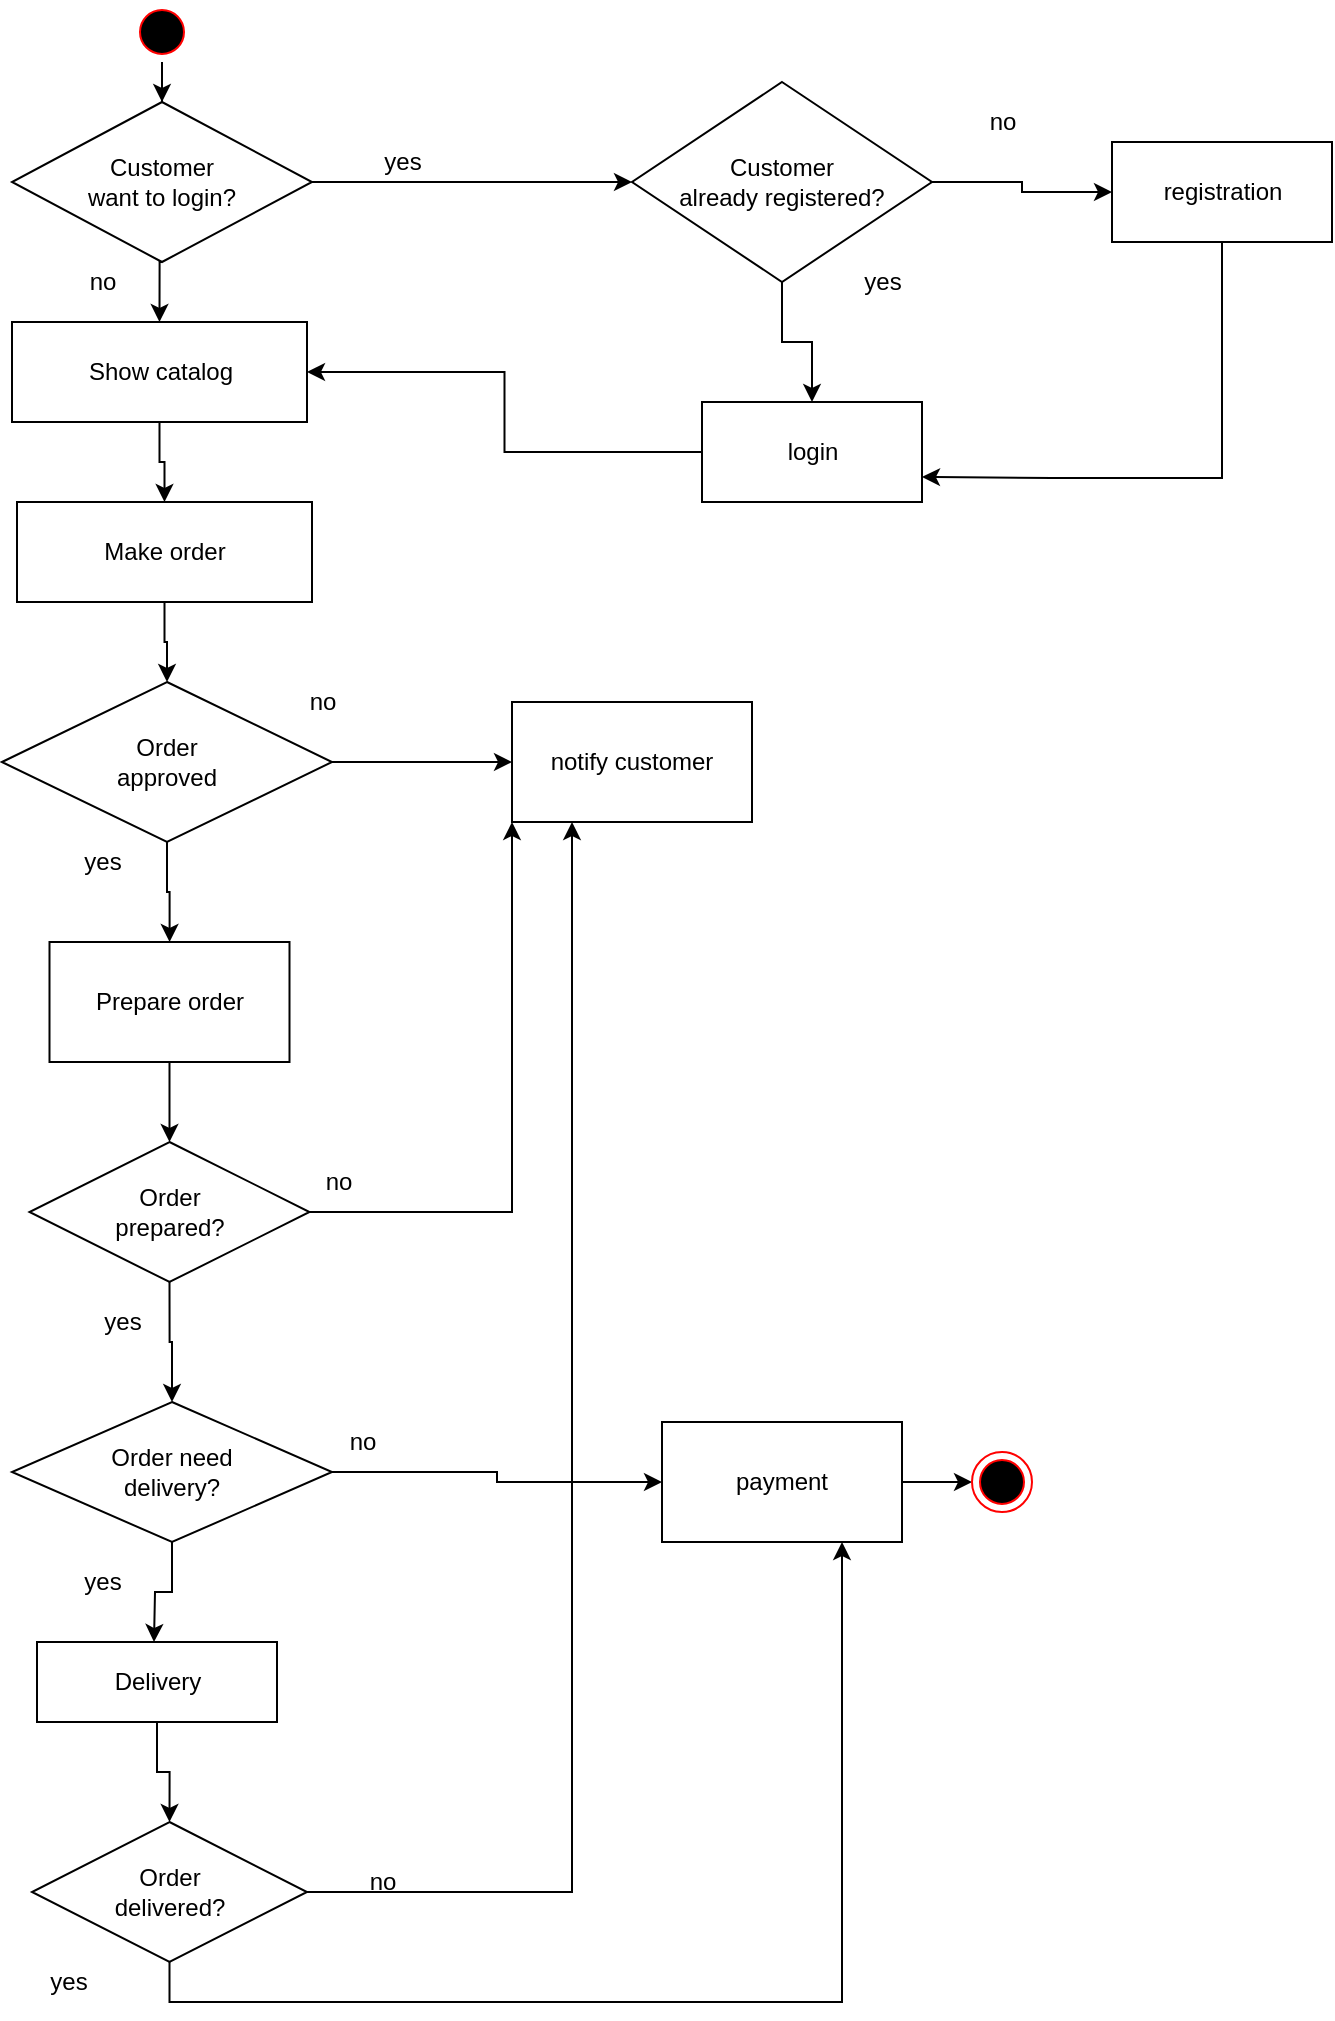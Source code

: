 <mxfile version="14.2.4" type="embed" pages="5">
    <diagram id="WakIzC5jYpL8hw5QqzSE" name="Actions">
        <mxGraphModel dx="760" dy="794" grid="1" gridSize="10" guides="1" tooltips="1" connect="1" arrows="1" fold="1" page="1" pageScale="1" pageWidth="850" pageHeight="1100" math="0" shadow="0">
            <root>
                <mxCell id="7M6kMEI2blETjhOHuay6-0"/>
                <mxCell id="7M6kMEI2blETjhOHuay6-1" parent="7M6kMEI2blETjhOHuay6-0"/>
                <mxCell id="7Wtj31eXRwQQAr-mpvwS-15" value="" style="edgeStyle=orthogonalEdgeStyle;rounded=0;orthogonalLoop=1;jettySize=auto;html=1;" parent="7M6kMEI2blETjhOHuay6-1" source="vNF4HLkbXYg-GIf7ipUe-2" target="7Wtj31eXRwQQAr-mpvwS-8" edge="1">
                    <mxGeometry relative="1" as="geometry"/>
                </mxCell>
                <mxCell id="vNF4HLkbXYg-GIf7ipUe-2" value="" style="ellipse;html=1;shape=startState;fillColor=#000000;strokeColor=#ff0000;" parent="7M6kMEI2blETjhOHuay6-1" vertex="1">
                    <mxGeometry x="100" y="30" width="30" height="30" as="geometry"/>
                </mxCell>
                <mxCell id="7Wtj31eXRwQQAr-mpvwS-14" value="" style="edgeStyle=orthogonalEdgeStyle;rounded=0;orthogonalLoop=1;jettySize=auto;html=1;" parent="7M6kMEI2blETjhOHuay6-1" source="yH7qjusNebaA9A5b9lxM-0" target="40cCWDhYQmR--o5r0KP1-1" edge="1">
                    <mxGeometry relative="1" as="geometry"/>
                </mxCell>
                <mxCell id="yH7qjusNebaA9A5b9lxM-0" value="Show catalog" style="html=1;" parent="7M6kMEI2blETjhOHuay6-1" vertex="1">
                    <mxGeometry x="40" y="190" width="147.5" height="50" as="geometry"/>
                </mxCell>
                <mxCell id="7Wtj31eXRwQQAr-mpvwS-18" value="" style="edgeStyle=orthogonalEdgeStyle;rounded=0;orthogonalLoop=1;jettySize=auto;html=1;" parent="7M6kMEI2blETjhOHuay6-1" source="40cCWDhYQmR--o5r0KP1-1" target="7Wtj31eXRwQQAr-mpvwS-17" edge="1">
                    <mxGeometry relative="1" as="geometry"/>
                </mxCell>
                <mxCell id="40cCWDhYQmR--o5r0KP1-1" value="&lt;div&gt;Make order&lt;/div&gt;" style="html=1;" parent="7M6kMEI2blETjhOHuay6-1" vertex="1">
                    <mxGeometry x="42.5" y="280" width="147.5" height="50" as="geometry"/>
                </mxCell>
                <mxCell id="7Wtj31eXRwQQAr-mpvwS-13" style="edgeStyle=orthogonalEdgeStyle;rounded=0;orthogonalLoop=1;jettySize=auto;html=1;" parent="7M6kMEI2blETjhOHuay6-1" source="7Wtj31eXRwQQAr-mpvwS-3" target="yH7qjusNebaA9A5b9lxM-0" edge="1">
                    <mxGeometry relative="1" as="geometry"/>
                </mxCell>
                <mxCell id="7Wtj31eXRwQQAr-mpvwS-3" value="login" style="html=1;" parent="7M6kMEI2blETjhOHuay6-1" vertex="1">
                    <mxGeometry x="385" y="230" width="110" height="50" as="geometry"/>
                </mxCell>
                <mxCell id="7Wtj31eXRwQQAr-mpvwS-12" style="edgeStyle=orthogonalEdgeStyle;rounded=0;orthogonalLoop=1;jettySize=auto;html=1;entryX=1;entryY=0.75;entryDx=0;entryDy=0;" parent="7M6kMEI2blETjhOHuay6-1" source="7Wtj31eXRwQQAr-mpvwS-4" target="7Wtj31eXRwQQAr-mpvwS-3" edge="1">
                    <mxGeometry relative="1" as="geometry">
                        <Array as="points">
                            <mxPoint x="645" y="268"/>
                            <mxPoint x="560" y="268"/>
                        </Array>
                    </mxGeometry>
                </mxCell>
                <mxCell id="7Wtj31eXRwQQAr-mpvwS-4" value="registration" style="html=1;" parent="7M6kMEI2blETjhOHuay6-1" vertex="1">
                    <mxGeometry x="590" y="100" width="110" height="50" as="geometry"/>
                </mxCell>
                <mxCell id="7Wtj31eXRwQQAr-mpvwS-6" value="&lt;div&gt;no&lt;/div&gt;" style="text;html=1;resizable=0;autosize=1;align=center;verticalAlign=middle;points=[];fillColor=none;strokeColor=none;rounded=0;" parent="7M6kMEI2blETjhOHuay6-1" vertex="1">
                    <mxGeometry x="70" y="160" width="30" height="20" as="geometry"/>
                </mxCell>
                <mxCell id="7Wtj31eXRwQQAr-mpvwS-10" value="" style="edgeStyle=orthogonalEdgeStyle;rounded=0;orthogonalLoop=1;jettySize=auto;html=1;" parent="7M6kMEI2blETjhOHuay6-1" source="7Wtj31eXRwQQAr-mpvwS-7" target="7Wtj31eXRwQQAr-mpvwS-3" edge="1">
                    <mxGeometry relative="1" as="geometry"/>
                </mxCell>
                <mxCell id="6aYrh20NkhvTu2CRjjHs-5" style="edgeStyle=orthogonalEdgeStyle;rounded=0;orthogonalLoop=1;jettySize=auto;html=1;entryX=0;entryY=0.5;entryDx=0;entryDy=0;" parent="7M6kMEI2blETjhOHuay6-1" source="7Wtj31eXRwQQAr-mpvwS-7" target="7Wtj31eXRwQQAr-mpvwS-4" edge="1">
                    <mxGeometry relative="1" as="geometry"/>
                </mxCell>
                <mxCell id="7Wtj31eXRwQQAr-mpvwS-7" value="Customer &lt;br&gt;already registered?" style="rhombus;whiteSpace=wrap;html=1;" parent="7M6kMEI2blETjhOHuay6-1" vertex="1">
                    <mxGeometry x="350" y="70" width="150" height="100" as="geometry"/>
                </mxCell>
                <mxCell id="6aYrh20NkhvTu2CRjjHs-1" style="edgeStyle=orthogonalEdgeStyle;rounded=0;orthogonalLoop=1;jettySize=auto;html=1;exitX=1;exitY=0.5;exitDx=0;exitDy=0;" parent="7M6kMEI2blETjhOHuay6-1" source="7Wtj31eXRwQQAr-mpvwS-8" edge="1">
                    <mxGeometry relative="1" as="geometry">
                        <mxPoint x="350" y="120" as="targetPoint"/>
                    </mxGeometry>
                </mxCell>
                <mxCell id="6aYrh20NkhvTu2CRjjHs-3" style="edgeStyle=orthogonalEdgeStyle;rounded=0;orthogonalLoop=1;jettySize=auto;html=1;exitX=0.5;exitY=1;exitDx=0;exitDy=0;entryX=0.5;entryY=0;entryDx=0;entryDy=0;" parent="7M6kMEI2blETjhOHuay6-1" source="7Wtj31eXRwQQAr-mpvwS-8" target="yH7qjusNebaA9A5b9lxM-0" edge="1">
                    <mxGeometry relative="1" as="geometry"/>
                </mxCell>
                <mxCell id="7Wtj31eXRwQQAr-mpvwS-8" value="Customer &lt;br&gt;want to login?" style="rhombus;whiteSpace=wrap;html=1;" parent="7M6kMEI2blETjhOHuay6-1" vertex="1">
                    <mxGeometry x="40" y="80" width="150" height="80" as="geometry"/>
                </mxCell>
                <mxCell id="7Wtj31eXRwQQAr-mpvwS-25" style="edgeStyle=orthogonalEdgeStyle;rounded=0;orthogonalLoop=1;jettySize=auto;html=1;exitX=0.5;exitY=1;exitDx=0;exitDy=0;" parent="7M6kMEI2blETjhOHuay6-1" source="7Wtj31eXRwQQAr-mpvwS-17" target="7Wtj31eXRwQQAr-mpvwS-24" edge="1">
                    <mxGeometry relative="1" as="geometry"/>
                </mxCell>
                <mxCell id="7Wtj31eXRwQQAr-mpvwS-28" value="" style="edgeStyle=orthogonalEdgeStyle;rounded=0;orthogonalLoop=1;jettySize=auto;html=1;" parent="7M6kMEI2blETjhOHuay6-1" source="7Wtj31eXRwQQAr-mpvwS-17" target="7Wtj31eXRwQQAr-mpvwS-27" edge="1">
                    <mxGeometry relative="1" as="geometry"/>
                </mxCell>
                <mxCell id="7Wtj31eXRwQQAr-mpvwS-17" value="Order&lt;br&gt;approved" style="rhombus;whiteSpace=wrap;html=1;" parent="7M6kMEI2blETjhOHuay6-1" vertex="1">
                    <mxGeometry x="35" y="370" width="165" height="80" as="geometry"/>
                </mxCell>
                <mxCell id="7Wtj31eXRwQQAr-mpvwS-19" value="yes" style="text;html=1;resizable=0;autosize=1;align=center;verticalAlign=middle;points=[];fillColor=none;strokeColor=none;rounded=0;" parent="7M6kMEI2blETjhOHuay6-1" vertex="1">
                    <mxGeometry x="220" y="100" width="30" height="20" as="geometry"/>
                </mxCell>
                <mxCell id="7Wtj31eXRwQQAr-mpvwS-20" value="&lt;div&gt;no&lt;/div&gt;" style="text;html=1;resizable=0;autosize=1;align=center;verticalAlign=middle;points=[];fillColor=none;strokeColor=none;rounded=0;" parent="7M6kMEI2blETjhOHuay6-1" vertex="1">
                    <mxGeometry x="520" y="80" width="30" height="20" as="geometry"/>
                </mxCell>
                <mxCell id="7Wtj31eXRwQQAr-mpvwS-21" value="yes" style="text;html=1;resizable=0;autosize=1;align=center;verticalAlign=middle;points=[];fillColor=none;strokeColor=none;rounded=0;" parent="7M6kMEI2blETjhOHuay6-1" vertex="1">
                    <mxGeometry x="460" y="160" width="30" height="20" as="geometry"/>
                </mxCell>
                <mxCell id="7Wtj31eXRwQQAr-mpvwS-31" value="" style="edgeStyle=orthogonalEdgeStyle;rounded=0;orthogonalLoop=1;jettySize=auto;html=1;" parent="7M6kMEI2blETjhOHuay6-1" source="7Wtj31eXRwQQAr-mpvwS-24" target="7Wtj31eXRwQQAr-mpvwS-30" edge="1">
                    <mxGeometry relative="1" as="geometry"/>
                </mxCell>
                <mxCell id="7Wtj31eXRwQQAr-mpvwS-24" value="&lt;span class=&quot;VIiyi&quot; lang=&quot;en&quot;&gt;&lt;span class=&quot;JLqJ4b ChMk0b&quot;&gt;&lt;span&gt;Prepare order&lt;/span&gt;&lt;/span&gt;&lt;/span&gt; " style="whiteSpace=wrap;html=1;" parent="7M6kMEI2blETjhOHuay6-1" vertex="1">
                    <mxGeometry x="58.75" y="500" width="120" height="60" as="geometry"/>
                </mxCell>
                <mxCell id="7Wtj31eXRwQQAr-mpvwS-26" value="yes" style="text;html=1;resizable=0;autosize=1;align=center;verticalAlign=middle;points=[];fillColor=none;strokeColor=none;rounded=0;" parent="7M6kMEI2blETjhOHuay6-1" vertex="1">
                    <mxGeometry x="70" y="450" width="30" height="20" as="geometry"/>
                </mxCell>
                <mxCell id="7Wtj31eXRwQQAr-mpvwS-27" value="notify customer" style="whiteSpace=wrap;html=1;" parent="7M6kMEI2blETjhOHuay6-1" vertex="1">
                    <mxGeometry x="290" y="380" width="120" height="60" as="geometry"/>
                </mxCell>
                <mxCell id="7Wtj31eXRwQQAr-mpvwS-29" value="&lt;div&gt;no&lt;/div&gt;" style="text;html=1;resizable=0;autosize=1;align=center;verticalAlign=middle;points=[];fillColor=none;strokeColor=none;rounded=0;" parent="7M6kMEI2blETjhOHuay6-1" vertex="1">
                    <mxGeometry x="180" y="370" width="30" height="20" as="geometry"/>
                </mxCell>
                <mxCell id="7Wtj31eXRwQQAr-mpvwS-34" style="edgeStyle=orthogonalEdgeStyle;rounded=0;orthogonalLoop=1;jettySize=auto;html=1;exitX=1;exitY=0.5;exitDx=0;exitDy=0;entryX=0;entryY=1;entryDx=0;entryDy=0;" parent="7M6kMEI2blETjhOHuay6-1" source="7Wtj31eXRwQQAr-mpvwS-30" target="7Wtj31eXRwQQAr-mpvwS-27" edge="1">
                    <mxGeometry relative="1" as="geometry"/>
                </mxCell>
                <mxCell id="7Wtj31eXRwQQAr-mpvwS-36" style="edgeStyle=orthogonalEdgeStyle;rounded=0;orthogonalLoop=1;jettySize=auto;html=1;exitX=0.5;exitY=1;exitDx=0;exitDy=0;" parent="7M6kMEI2blETjhOHuay6-1" source="7Wtj31eXRwQQAr-mpvwS-30" target="7Wtj31eXRwQQAr-mpvwS-35" edge="1">
                    <mxGeometry relative="1" as="geometry"/>
                </mxCell>
                <mxCell id="7Wtj31eXRwQQAr-mpvwS-30" value="Order&lt;br&gt;prepared?" style="rhombus;whiteSpace=wrap;html=1;" parent="7M6kMEI2blETjhOHuay6-1" vertex="1">
                    <mxGeometry x="48.75" y="600" width="140" height="70" as="geometry"/>
                </mxCell>
                <mxCell id="7Wtj31eXRwQQAr-mpvwS-33" value="&lt;div&gt;no&lt;/div&gt;" style="text;html=1;resizable=0;autosize=1;align=center;verticalAlign=middle;points=[];fillColor=none;strokeColor=none;rounded=0;" parent="7M6kMEI2blETjhOHuay6-1" vertex="1">
                    <mxGeometry x="187.5" y="610" width="30" height="20" as="geometry"/>
                </mxCell>
                <mxCell id="7Wtj31eXRwQQAr-mpvwS-40" value="" style="edgeStyle=orthogonalEdgeStyle;rounded=0;orthogonalLoop=1;jettySize=auto;html=1;" parent="7M6kMEI2blETjhOHuay6-1" source="7Wtj31eXRwQQAr-mpvwS-35" target="7Wtj31eXRwQQAr-mpvwS-39" edge="1">
                    <mxGeometry relative="1" as="geometry"/>
                </mxCell>
                <mxCell id="7Wtj31eXRwQQAr-mpvwS-45" value="" style="edgeStyle=orthogonalEdgeStyle;rounded=0;orthogonalLoop=1;jettySize=auto;html=1;" parent="7M6kMEI2blETjhOHuay6-1" source="7Wtj31eXRwQQAr-mpvwS-35" edge="1">
                    <mxGeometry relative="1" as="geometry">
                        <mxPoint x="111" y="850" as="targetPoint"/>
                    </mxGeometry>
                </mxCell>
                <mxCell id="7Wtj31eXRwQQAr-mpvwS-35" value="Order need&lt;br&gt; delivery?" style="rhombus;whiteSpace=wrap;html=1;" parent="7M6kMEI2blETjhOHuay6-1" vertex="1">
                    <mxGeometry x="40" y="730" width="160" height="70" as="geometry"/>
                </mxCell>
                <mxCell id="7Wtj31eXRwQQAr-mpvwS-37" value="yes" style="text;html=1;resizable=0;autosize=1;align=center;verticalAlign=middle;points=[];fillColor=none;strokeColor=none;rounded=0;" parent="7M6kMEI2blETjhOHuay6-1" vertex="1">
                    <mxGeometry x="80" y="680" width="30" height="20" as="geometry"/>
                </mxCell>
                <mxCell id="7Wtj31eXRwQQAr-mpvwS-38" value="yes" style="text;html=1;resizable=0;autosize=1;align=center;verticalAlign=middle;points=[];fillColor=none;strokeColor=none;rounded=0;" parent="7M6kMEI2blETjhOHuay6-1" vertex="1">
                    <mxGeometry x="70" y="810" width="30" height="20" as="geometry"/>
                </mxCell>
                <mxCell id="7Wtj31eXRwQQAr-mpvwS-50" value="" style="edgeStyle=orthogonalEdgeStyle;rounded=0;orthogonalLoop=1;jettySize=auto;html=1;" parent="7M6kMEI2blETjhOHuay6-1" source="7Wtj31eXRwQQAr-mpvwS-39" target="7Wtj31eXRwQQAr-mpvwS-49" edge="1">
                    <mxGeometry relative="1" as="geometry"/>
                </mxCell>
                <mxCell id="7Wtj31eXRwQQAr-mpvwS-39" value="payment" style="whiteSpace=wrap;html=1;" parent="7M6kMEI2blETjhOHuay6-1" vertex="1">
                    <mxGeometry x="365" y="740" width="120" height="60" as="geometry"/>
                </mxCell>
                <mxCell id="7Wtj31eXRwQQAr-mpvwS-41" value="&lt;div&gt;no&lt;/div&gt;" style="text;html=1;resizable=0;autosize=1;align=center;verticalAlign=middle;points=[];fillColor=none;strokeColor=none;rounded=0;" parent="7M6kMEI2blETjhOHuay6-1" vertex="1">
                    <mxGeometry x="200" y="740" width="30" height="20" as="geometry"/>
                </mxCell>
                <mxCell id="7Wtj31eXRwQQAr-mpvwS-43" style="edgeStyle=orthogonalEdgeStyle;rounded=0;orthogonalLoop=1;jettySize=auto;html=1;exitX=1;exitY=0.5;exitDx=0;exitDy=0;entryX=0.25;entryY=1;entryDx=0;entryDy=0;" parent="7M6kMEI2blETjhOHuay6-1" source="7Wtj31eXRwQQAr-mpvwS-42" target="7Wtj31eXRwQQAr-mpvwS-27" edge="1">
                    <mxGeometry relative="1" as="geometry"/>
                </mxCell>
                <mxCell id="6aYrh20NkhvTu2CRjjHs-6" style="edgeStyle=orthogonalEdgeStyle;rounded=0;orthogonalLoop=1;jettySize=auto;html=1;entryX=0.75;entryY=1;entryDx=0;entryDy=0;" parent="7M6kMEI2blETjhOHuay6-1" source="7Wtj31eXRwQQAr-mpvwS-42" target="7Wtj31eXRwQQAr-mpvwS-39" edge="1">
                    <mxGeometry relative="1" as="geometry">
                        <Array as="points">
                            <mxPoint x="119" y="1030"/>
                            <mxPoint x="455" y="1030"/>
                        </Array>
                    </mxGeometry>
                </mxCell>
                <mxCell id="7Wtj31eXRwQQAr-mpvwS-42" value="Order&lt;br&gt;delivered?" style="rhombus;whiteSpace=wrap;html=1;" parent="7M6kMEI2blETjhOHuay6-1" vertex="1">
                    <mxGeometry x="50" y="940" width="137.5" height="70" as="geometry"/>
                </mxCell>
                <mxCell id="7Wtj31eXRwQQAr-mpvwS-44" value="&lt;div&gt;no&lt;/div&gt;" style="text;html=1;resizable=0;autosize=1;align=center;verticalAlign=middle;points=[];fillColor=none;strokeColor=none;rounded=0;" parent="7M6kMEI2blETjhOHuay6-1" vertex="1">
                    <mxGeometry x="210" y="960" width="30" height="20" as="geometry"/>
                </mxCell>
                <mxCell id="7Wtj31eXRwQQAr-mpvwS-47" value="yes" style="text;html=1;resizable=0;autosize=1;align=center;verticalAlign=middle;points=[];fillColor=none;strokeColor=none;rounded=0;rotation=0;" parent="7M6kMEI2blETjhOHuay6-1" vertex="1">
                    <mxGeometry x="52.5" y="1010" width="30" height="20" as="geometry"/>
                </mxCell>
                <mxCell id="7Wtj31eXRwQQAr-mpvwS-49" value="" style="ellipse;html=1;shape=endState;fillColor=#000000;strokeColor=#ff0000;" parent="7M6kMEI2blETjhOHuay6-1" vertex="1">
                    <mxGeometry x="520" y="755" width="30" height="30" as="geometry"/>
                </mxCell>
                <mxCell id="6tS9xZkijp9Pk4Wm7AW0-2" style="edgeStyle=orthogonalEdgeStyle;rounded=0;orthogonalLoop=1;jettySize=auto;html=1;entryX=0.5;entryY=0;entryDx=0;entryDy=0;" parent="7M6kMEI2blETjhOHuay6-1" source="6tS9xZkijp9Pk4Wm7AW0-1" target="7Wtj31eXRwQQAr-mpvwS-42" edge="1">
                    <mxGeometry relative="1" as="geometry"/>
                </mxCell>
                <mxCell id="6tS9xZkijp9Pk4Wm7AW0-1" value="Delivery" style="whiteSpace=wrap;html=1;" parent="7M6kMEI2blETjhOHuay6-1" vertex="1">
                    <mxGeometry x="52.5" y="850" width="120" height="40" as="geometry"/>
                </mxCell>
            </root>
        </mxGraphModel>
    </diagram>
    <diagram id="qEQgpYc1AiBenk2W5cQE" name="Entities">
        <mxGraphModel dx="760" dy="794" grid="1" gridSize="10" guides="1" tooltips="1" connect="1" arrows="1" fold="1" page="1" pageScale="1" pageWidth="850" pageHeight="1100" math="0" shadow="0">
            <root>
                <mxCell id="j0nIm7u54ywMom44HG6i-0"/>
                <mxCell id="j0nIm7u54ywMom44HG6i-1" parent="j0nIm7u54ywMom44HG6i-0"/>
                <mxCell id="Jvu-h5HnF1cBdJOH4XEb-17" value="Customer" style="swimlane;fontStyle=0;childLayout=stackLayout;horizontal=1;startSize=26;fillColor=none;horizontalStack=0;resizeParent=1;resizeParentMax=0;resizeLast=0;collapsible=1;marginBottom=0;" parent="j0nIm7u54ywMom44HG6i-1" vertex="1">
                    <mxGeometry x="40" y="400" width="160" height="160" as="geometry"/>
                </mxCell>
                <mxCell id="Jvu-h5HnF1cBdJOH4XEb-18" value="+ id: string&#10;+ name: string&#10;+ sname: string&#10;+ email: string&#10;+ phone: string&#10;+ dateCreate: date&#10;" style="text;strokeColor=none;fillColor=none;align=left;verticalAlign=top;spacingLeft=4;spacingRight=4;overflow=hidden;rotatable=0;points=[[0,0.5],[1,0.5]];portConstraint=eastwest;" parent="Jvu-h5HnF1cBdJOH4XEb-17" vertex="1">
                    <mxGeometry y="26" width="160" height="134" as="geometry"/>
                </mxCell>
                <mxCell id="Jvu-h5HnF1cBdJOH4XEb-21" value="Order" style="swimlane;fontStyle=0;childLayout=stackLayout;horizontal=1;startSize=26;fillColor=none;horizontalStack=0;resizeParent=1;resizeParentMax=0;resizeLast=0;collapsible=1;marginBottom=0;" parent="j0nIm7u54ywMom44HG6i-1" vertex="1">
                    <mxGeometry x="280" y="240" width="160" height="200" as="geometry"/>
                </mxCell>
                <mxCell id="Jvu-h5HnF1cBdJOH4XEb-22" value="+ id: string&#10;+ idCustomer: string&#10;+ idOrganization: string&#10;+ idProducts: array&lt;string&gt;&#10;+ type: string&#10;+ price: number&#10;+ status: string&#10;+ dateCreate: date&#10;+ dateUpdate: date&#10;&#10;" style="text;strokeColor=none;fillColor=none;align=left;verticalAlign=top;spacingLeft=4;spacingRight=4;overflow=hidden;rotatable=0;points=[[0,0.5],[1,0.5]];portConstraint=eastwest;" parent="Jvu-h5HnF1cBdJOH4XEb-21" vertex="1">
                    <mxGeometry y="26" width="160" height="174" as="geometry"/>
                </mxCell>
                <mxCell id="Jvu-h5HnF1cBdJOH4XEb-25" value="Employee" style="swimlane;fontStyle=0;childLayout=stackLayout;horizontal=1;startSize=26;fillColor=none;horizontalStack=0;resizeParent=1;resizeParentMax=0;resizeLast=0;collapsible=1;marginBottom=0;" parent="j0nIm7u54ywMom44HG6i-1" vertex="1">
                    <mxGeometry x="520" y="40" width="160" height="160" as="geometry"/>
                </mxCell>
                <mxCell id="Jvu-h5HnF1cBdJOH4XEb-26" value="+ id: string&#10;+ idOrganization: string&#10;+ name: string&#10;+ sname: string&#10;+ email: string&#10;+ phone: string&#10;+ roles: array&lt;string&gt;&#10;+ dateCreate: date" style="text;strokeColor=none;fillColor=none;align=left;verticalAlign=top;spacingLeft=4;spacingRight=4;overflow=hidden;rotatable=0;points=[[0,0.5],[1,0.5]];portConstraint=eastwest;" parent="Jvu-h5HnF1cBdJOH4XEb-25" vertex="1">
                    <mxGeometry y="26" width="160" height="134" as="geometry"/>
                </mxCell>
                <mxCell id="Jvu-h5HnF1cBdJOH4XEb-29" value="Organization" style="swimlane;fontStyle=0;childLayout=stackLayout;horizontal=1;startSize=26;fillColor=none;horizontalStack=0;resizeParent=1;resizeParentMax=0;resizeLast=0;collapsible=1;marginBottom=0;" parent="j0nIm7u54ywMom44HG6i-1" vertex="1">
                    <mxGeometry x="280" y="40" width="160" height="120" as="geometry"/>
                </mxCell>
                <mxCell id="Jvu-h5HnF1cBdJOH4XEb-30" value="+ id: string&#10;+ idCategories array&lt;string&gt;&#10;+ name: string&#10;+ phone: string&#10;" style="text;strokeColor=none;fillColor=none;align=left;verticalAlign=top;spacingLeft=4;spacingRight=4;overflow=hidden;rotatable=0;points=[[0,0.5],[1,0.5]];portConstraint=eastwest;" parent="Jvu-h5HnF1cBdJOH4XEb-29" vertex="1">
                    <mxGeometry y="26" width="160" height="94" as="geometry"/>
                </mxCell>
                <mxCell id="Jvu-h5HnF1cBdJOH4XEb-33" value="Product" style="swimlane;fontStyle=0;childLayout=stackLayout;horizontal=1;startSize=26;fillColor=none;horizontalStack=0;resizeParent=1;resizeParentMax=0;resizeLast=0;collapsible=1;marginBottom=0;" parent="j0nIm7u54ywMom44HG6i-1" vertex="1">
                    <mxGeometry x="40" y="200" width="160" height="120" as="geometry"/>
                </mxCell>
                <mxCell id="Jvu-h5HnF1cBdJOH4XEb-34" value="+ id: string&#10;+ idCategory: string&#10;+ idOrganization: string&#10;+ name: string&#10;+ price: number" style="text;strokeColor=none;fillColor=none;align=left;verticalAlign=top;spacingLeft=4;spacingRight=4;overflow=hidden;rotatable=0;points=[[0,0.5],[1,0.5]];portConstraint=eastwest;" parent="Jvu-h5HnF1cBdJOH4XEb-33" vertex="1">
                    <mxGeometry y="26" width="160" height="94" as="geometry"/>
                </mxCell>
                <mxCell id="h_ECWmbUnaJExOTTNrei-0" value="ProductCategory" style="swimlane;fontStyle=0;childLayout=stackLayout;horizontal=1;startSize=26;fillColor=none;horizontalStack=0;resizeParent=1;resizeParentMax=0;resizeLast=0;collapsible=1;marginBottom=0;" parent="j0nIm7u54ywMom44HG6i-1" vertex="1">
                    <mxGeometry x="40" y="40" width="160" height="80" as="geometry"/>
                </mxCell>
                <mxCell id="h_ECWmbUnaJExOTTNrei-1" value="+ id: string&#10;+ name: string" style="text;strokeColor=none;fillColor=none;align=left;verticalAlign=top;spacingLeft=4;spacingRight=4;overflow=hidden;rotatable=0;points=[[0,0.5],[1,0.5]];portConstraint=eastwest;" parent="h_ECWmbUnaJExOTTNrei-0" vertex="1">
                    <mxGeometry y="26" width="160" height="54" as="geometry"/>
                </mxCell>
                <mxCell id="h_ECWmbUnaJExOTTNrei-4" value="" style="endArrow=ERoneToMany;html=1;rounded=0;exitX=0.506;exitY=1.056;exitDx=0;exitDy=0;exitPerimeter=0;entryX=0.5;entryY=0;entryDx=0;entryDy=0;startArrow=ERmandOne;startFill=0;endFill=0;" parent="j0nIm7u54ywMom44HG6i-1" source="h_ECWmbUnaJExOTTNrei-1" target="Jvu-h5HnF1cBdJOH4XEb-33" edge="1">
                    <mxGeometry relative="1" as="geometry">
                        <mxPoint x="210" y="220" as="sourcePoint"/>
                        <mxPoint x="370" y="220" as="targetPoint"/>
                    </mxGeometry>
                </mxCell>
                <mxCell id="h_ECWmbUnaJExOTTNrei-6" value="" style="endArrow=ERmandOne;html=1;rounded=0;endFill=0;startArrow=ERoneToMany;startFill=0;exitX=1;exitY=0.5;exitDx=0;exitDy=0;entryX=-0.006;entryY=0.138;entryDx=0;entryDy=0;entryPerimeter=0;" parent="j0nIm7u54ywMom44HG6i-1" source="h_ECWmbUnaJExOTTNrei-0" target="Jvu-h5HnF1cBdJOH4XEb-30" edge="1">
                    <mxGeometry relative="1" as="geometry">
                        <mxPoint x="200" y="220" as="sourcePoint"/>
                        <mxPoint x="278" y="83" as="targetPoint"/>
                        <Array as="points">
                            <mxPoint x="240" y="80"/>
                        </Array>
                    </mxGeometry>
                </mxCell>
                <mxCell id="h_ECWmbUnaJExOTTNrei-7" value="" style="endArrow=ERoneToMany;html=1;rounded=0;exitX=1;exitY=0.25;exitDx=0;exitDy=0;endFill=0;startArrow=ERmandOne;startFill=0;" parent="j0nIm7u54ywMom44HG6i-1" source="Jvu-h5HnF1cBdJOH4XEb-17" edge="1">
                    <mxGeometry relative="1" as="geometry">
                        <mxPoint x="200" y="380" as="sourcePoint"/>
                        <mxPoint x="279" y="400" as="targetPoint"/>
                        <Array as="points">
                            <mxPoint x="240" y="440"/>
                            <mxPoint x="240" y="400"/>
                        </Array>
                    </mxGeometry>
                </mxCell>
                <mxCell id="h_ECWmbUnaJExOTTNrei-8" value="" style="endArrow=ERmandOne;html=1;rounded=0;endFill=0;startArrow=ERoneToMany;startFill=0;" parent="j0nIm7u54ywMom44HG6i-1" edge="1">
                    <mxGeometry relative="1" as="geometry">
                        <mxPoint x="200" y="280" as="sourcePoint"/>
                        <mxPoint x="280" y="280" as="targetPoint"/>
                    </mxGeometry>
                </mxCell>
                <mxCell id="h_ECWmbUnaJExOTTNrei-11" value="" style="endArrow=ERoneToMany;html=1;rounded=0;exitX=0.5;exitY=1;exitDx=0;exitDy=0;entryX=0.5;entryY=0;entryDx=0;entryDy=0;startArrow=ERmandOne;startFill=0;endFill=0;" parent="j0nIm7u54ywMom44HG6i-1" source="Jvu-h5HnF1cBdJOH4XEb-29" target="Jvu-h5HnF1cBdJOH4XEb-21" edge="1">
                    <mxGeometry relative="1" as="geometry">
                        <mxPoint x="200" y="260" as="sourcePoint"/>
                        <mxPoint x="360" y="230" as="targetPoint"/>
                    </mxGeometry>
                </mxCell>
                <mxCell id="h_ECWmbUnaJExOTTNrei-12" value="" style="endArrow=ERmandOne;html=1;rounded=0;entryX=-0.012;entryY=0.33;entryDx=0;entryDy=0;entryPerimeter=0;endFill=0;startArrow=ERoneToMany;startFill=0;" parent="j0nIm7u54ywMom44HG6i-1" target="Jvu-h5HnF1cBdJOH4XEb-30" edge="1">
                    <mxGeometry relative="1" as="geometry">
                        <mxPoint x="199" y="240" as="sourcePoint"/>
                        <mxPoint x="360" y="260" as="targetPoint"/>
                        <Array as="points">
                            <mxPoint x="240" y="240"/>
                            <mxPoint x="240" y="97"/>
                        </Array>
                    </mxGeometry>
                </mxCell>
                <mxCell id="lUk9OTgxqQTl9jKOCSno-0" value="OrderEvent" style="swimlane;fontStyle=0;childLayout=stackLayout;horizontal=1;startSize=26;fillColor=none;horizontalStack=0;resizeParent=1;resizeParentMax=0;resizeLast=0;collapsible=1;marginBottom=0;" parent="j0nIm7u54ywMom44HG6i-1" vertex="1">
                    <mxGeometry x="520" y="280" width="160" height="160" as="geometry"/>
                </mxCell>
                <mxCell id="lUk9OTgxqQTl9jKOCSno-1" value="+ id: string&#10;+ idOrder: string&#10;+ idEmployee: string&#10;+ type: string&#10;+ status: string&#10;+ dateCreate: date&#10;+ dateEnd: date&#10;+ data:any&#10;&#10;&#10;" style="text;strokeColor=none;fillColor=none;align=left;verticalAlign=top;spacingLeft=4;spacingRight=4;overflow=hidden;rotatable=0;points=[[0,0.5],[1,0.5]];portConstraint=eastwest;" parent="lUk9OTgxqQTl9jKOCSno-0" vertex="1">
                    <mxGeometry y="26" width="160" height="134" as="geometry"/>
                </mxCell>
                <mxCell id="lUk9OTgxqQTl9jKOCSno-2" value="" style="endArrow=ERoneToMany;html=1;rounded=0;endFill=0;startArrow=ERmandOne;startFill=0;" parent="j0nIm7u54ywMom44HG6i-1" edge="1">
                    <mxGeometry relative="1" as="geometry">
                        <mxPoint x="440" y="87" as="sourcePoint"/>
                        <mxPoint x="517" y="87" as="targetPoint"/>
                    </mxGeometry>
                </mxCell>
                <mxCell id="lUk9OTgxqQTl9jKOCSno-3" value="" style="endArrow=ERoneToMany;html=1;rounded=0;entryX=0;entryY=0.112;entryDx=0;entryDy=0;entryPerimeter=0;endFill=0;startArrow=ERmandOne;startFill=0;" parent="j0nIm7u54ywMom44HG6i-1" target="lUk9OTgxqQTl9jKOCSno-1" edge="1">
                    <mxGeometry relative="1" as="geometry">
                        <mxPoint x="440" y="320" as="sourcePoint"/>
                        <mxPoint x="600" y="320" as="targetPoint"/>
                    </mxGeometry>
                </mxCell>
                <mxCell id="lUk9OTgxqQTl9jKOCSno-4" value="" style="endArrow=ERoneToMany;html=1;rounded=0;exitX=0.5;exitY=1;exitDx=0;exitDy=0;entryX=0.5;entryY=0;entryDx=0;entryDy=0;endFill=0;startArrow=ERmandOne;startFill=0;" parent="j0nIm7u54ywMom44HG6i-1" source="Jvu-h5HnF1cBdJOH4XEb-25" target="lUk9OTgxqQTl9jKOCSno-0" edge="1">
                    <mxGeometry relative="1" as="geometry">
                        <mxPoint x="600" y="240" as="sourcePoint"/>
                        <mxPoint x="760" y="240" as="targetPoint"/>
                    </mxGeometry>
                </mxCell>
            </root>
        </mxGraphModel>
    </diagram>
    <diagram id="qaiLLewIzWMyxBKzQRSH" name="Classes Front">
        <mxGraphModel dx="1610" dy="794" grid="1" gridSize="10" guides="1" tooltips="1" connect="1" arrows="1" fold="1" page="1" pageScale="1" pageWidth="850" pageHeight="1100" math="0" shadow="0">
            <root>
                <mxCell id="4PN-60_owOG34Cs9xUnM-0"/>
                <mxCell id="4PN-60_owOG34Cs9xUnM-1" parent="4PN-60_owOG34Cs9xUnM-0"/>
                <mxCell id="Gct26-VxBrQ7QfGDEslx-6" value="" style="rounded=0;whiteSpace=wrap;html=1;fontSize=16;" parent="4PN-60_owOG34Cs9xUnM-1" vertex="1">
                    <mxGeometry x="-400" y="520" width="610" height="560" as="geometry"/>
                </mxCell>
                <mxCell id="Gct26-VxBrQ7QfGDEslx-4" value="" style="rounded=0;whiteSpace=wrap;html=1;fontSize=16;" parent="4PN-60_owOG34Cs9xUnM-1" vertex="1">
                    <mxGeometry x="-800" y="560" width="280" height="400" as="geometry"/>
                </mxCell>
                <mxCell id="Gct26-VxBrQ7QfGDEslx-0" value="" style="rounded=0;whiteSpace=wrap;html=1;fontSize=16;" parent="4PN-60_owOG34Cs9xUnM-1" vertex="1">
                    <mxGeometry x="-800" y="80" width="560" height="360" as="geometry"/>
                </mxCell>
                <mxCell id="cn8QiJRxpMv5lp9xRtDM-0" value="ICatalogUseCase" style="swimlane;fontStyle=1;align=center;verticalAlign=top;childLayout=stackLayout;horizontal=1;startSize=26;horizontalStack=0;resizeParent=1;resizeParentMax=0;resizeLast=0;collapsible=1;marginBottom=0;" parent="4PN-60_owOG34Cs9xUnM-1" vertex="1">
                    <mxGeometry x="-780" y="290" width="280" height="120" as="geometry"/>
                </mxCell>
                <mxCell id="cn8QiJRxpMv5lp9xRtDM-1" value="- productRepo: IProductRepository" style="text;strokeColor=none;fillColor=none;align=left;verticalAlign=top;spacingLeft=4;spacingRight=4;overflow=hidden;rotatable=0;points=[[0,0.5],[1,0.5]];portConstraint=eastwest;" parent="cn8QiJRxpMv5lp9xRtDM-0" vertex="1">
                    <mxGeometry y="26" width="280" height="26" as="geometry"/>
                </mxCell>
                <mxCell id="cn8QiJRxpMv5lp9xRtDM-2" value="" style="line;strokeWidth=1;fillColor=none;align=left;verticalAlign=middle;spacingTop=-1;spacingLeft=3;spacingRight=3;rotatable=0;labelPosition=right;points=[];portConstraint=eastwest;" parent="cn8QiJRxpMv5lp9xRtDM-0" vertex="1">
                    <mxGeometry y="52" width="280" height="8" as="geometry"/>
                </mxCell>
                <mxCell id="cn8QiJRxpMv5lp9xRtDM-3" value="+ getList(filter Array&lt;Map&gt;, group: Array&lt;Map&gt;): array&lt;ProductEntity&gt;&#10;+ getById: ProductEntity" style="text;strokeColor=none;fillColor=none;align=left;verticalAlign=top;spacingLeft=4;spacingRight=4;overflow=hidden;rotatable=0;points=[[0,0.5],[1,0.5]];portConstraint=eastwest;" parent="cn8QiJRxpMv5lp9xRtDM-0" vertex="1">
                    <mxGeometry y="60" width="280" height="60" as="geometry"/>
                </mxCell>
                <mxCell id="cn8QiJRxpMv5lp9xRtDM-4" value="ICatalogRepository" style="swimlane;fontStyle=1;align=center;verticalAlign=top;childLayout=stackLayout;horizontal=1;startSize=26;horizontalStack=0;resizeParent=1;resizeParentMax=0;resizeLast=0;collapsible=1;marginBottom=0;" parent="4PN-60_owOG34Cs9xUnM-1" vertex="1">
                    <mxGeometry x="-780" y="140" width="280" height="120" as="geometry"/>
                </mxCell>
                <mxCell id="cn8QiJRxpMv5lp9xRtDM-5" value="- db: database" style="text;strokeColor=none;fillColor=none;align=left;verticalAlign=top;spacingLeft=4;spacingRight=4;overflow=hidden;rotatable=0;points=[[0,0.5],[1,0.5]];portConstraint=eastwest;" parent="cn8QiJRxpMv5lp9xRtDM-4" vertex="1">
                    <mxGeometry y="26" width="280" height="26" as="geometry"/>
                </mxCell>
                <mxCell id="cn8QiJRxpMv5lp9xRtDM-6" value="" style="line;strokeWidth=1;fillColor=none;align=left;verticalAlign=middle;spacingTop=-1;spacingLeft=3;spacingRight=3;rotatable=0;labelPosition=right;points=[];portConstraint=eastwest;" parent="cn8QiJRxpMv5lp9xRtDM-4" vertex="1">
                    <mxGeometry y="52" width="280" height="8" as="geometry"/>
                </mxCell>
                <mxCell id="cn8QiJRxpMv5lp9xRtDM-7" value="+ getList(filter Array&lt;Map&gt;, group: Array&lt;Map&gt;): array&lt;ProductEntity&gt;&#10;+ getById: ProductEntity" style="text;strokeColor=none;fillColor=none;align=left;verticalAlign=top;spacingLeft=4;spacingRight=4;overflow=hidden;rotatable=0;points=[[0,0.5],[1,0.5]];portConstraint=eastwest;" parent="cn8QiJRxpMv5lp9xRtDM-4" vertex="1">
                    <mxGeometry y="60" width="280" height="60" as="geometry"/>
                </mxCell>
                <mxCell id="ZRG3KcVqZxq_fM9GUyX5-0" value="ICustomerRepository" style="swimlane;fontStyle=1;align=center;verticalAlign=top;childLayout=stackLayout;horizontal=1;startSize=26;horizontalStack=0;resizeParent=1;resizeParentMax=0;resizeLast=0;collapsible=1;marginBottom=0;" parent="4PN-60_owOG34Cs9xUnM-1" vertex="1">
                    <mxGeometry x="-780" y="810" width="240" height="120" as="geometry"/>
                </mxCell>
                <mxCell id="ZRG3KcVqZxq_fM9GUyX5-1" value="- db: database" style="text;strokeColor=none;fillColor=none;align=left;verticalAlign=top;spacingLeft=4;spacingRight=4;overflow=hidden;rotatable=0;points=[[0,0.5],[1,0.5]];portConstraint=eastwest;" parent="ZRG3KcVqZxq_fM9GUyX5-0" vertex="1">
                    <mxGeometry y="26" width="240" height="26" as="geometry"/>
                </mxCell>
                <mxCell id="ZRG3KcVqZxq_fM9GUyX5-2" value="" style="line;strokeWidth=1;fillColor=none;align=left;verticalAlign=middle;spacingTop=-1;spacingLeft=3;spacingRight=3;rotatable=0;labelPosition=right;points=[];portConstraint=eastwest;" parent="ZRG3KcVqZxq_fM9GUyX5-0" vertex="1">
                    <mxGeometry y="52" width="240" height="8" as="geometry"/>
                </mxCell>
                <mxCell id="ZRG3KcVqZxq_fM9GUyX5-3" value="+ getById: CustomerEntity&#10;+ edit: CustomerEntity&#10;+ create: CustomerEntity" style="text;strokeColor=none;fillColor=none;align=left;verticalAlign=top;spacingLeft=4;spacingRight=4;overflow=hidden;rotatable=0;points=[[0,0.5],[1,0.5]];portConstraint=eastwest;" parent="ZRG3KcVqZxq_fM9GUyX5-0" vertex="1">
                    <mxGeometry y="60" width="240" height="60" as="geometry"/>
                </mxCell>
                <mxCell id="BjjCka3v6ky9fRSRpkBe-0" value="ICustomerUseCase" style="swimlane;fontStyle=1;align=center;verticalAlign=top;childLayout=stackLayout;horizontal=1;startSize=26;horizontalStack=0;resizeParent=1;resizeParentMax=0;resizeLast=0;collapsible=1;marginBottom=0;" parent="4PN-60_owOG34Cs9xUnM-1" vertex="1">
                    <mxGeometry x="-780" y="620" width="240" height="160" as="geometry"/>
                </mxCell>
                <mxCell id="BjjCka3v6ky9fRSRpkBe-1" value="- customerRepo: ICustomerRepository" style="text;strokeColor=none;fillColor=none;align=left;verticalAlign=top;spacingLeft=4;spacingRight=4;overflow=hidden;rotatable=0;points=[[0,0.5],[1,0.5]];portConstraint=eastwest;" parent="BjjCka3v6ky9fRSRpkBe-0" vertex="1">
                    <mxGeometry y="26" width="240" height="26" as="geometry"/>
                </mxCell>
                <mxCell id="BjjCka3v6ky9fRSRpkBe-2" value="" style="line;strokeWidth=1;fillColor=none;align=left;verticalAlign=middle;spacingTop=-1;spacingLeft=3;spacingRight=3;rotatable=0;labelPosition=right;points=[];portConstraint=eastwest;" parent="BjjCka3v6ky9fRSRpkBe-0" vertex="1">
                    <mxGeometry y="52" width="240" height="8" as="geometry"/>
                </mxCell>
                <mxCell id="BjjCka3v6ky9fRSRpkBe-3" value="+ signUp: CustomerEntity&#10;+ signIn: CustomerEntity&#10;+ parseToken: CustomerEntity&#10;+ refreshToken: token&#10;+ getById: CustomerEntity&#10;+ edit: CustomerEntity" style="text;strokeColor=none;fillColor=none;align=left;verticalAlign=top;spacingLeft=4;spacingRight=4;overflow=hidden;rotatable=0;points=[[0,0.5],[1,0.5]];portConstraint=eastwest;" parent="BjjCka3v6ky9fRSRpkBe-0" vertex="1">
                    <mxGeometry y="60" width="240" height="100" as="geometry"/>
                </mxCell>
                <mxCell id="nLoP75ByW18FxkeL4Nod-0" value="IOrderRepository" style="swimlane;fontStyle=1;align=center;verticalAlign=top;childLayout=stackLayout;horizontal=1;startSize=26;horizontalStack=0;resizeParent=1;resizeParentMax=0;resizeLast=0;collapsible=1;marginBottom=0;" parent="4PN-60_owOG34Cs9xUnM-1" vertex="1">
                    <mxGeometry x="-370" y="780" width="240" height="160" as="geometry"/>
                </mxCell>
                <mxCell id="nLoP75ByW18FxkeL4Nod-1" value="- db: database" style="text;strokeColor=none;fillColor=none;align=left;verticalAlign=top;spacingLeft=4;spacingRight=4;overflow=hidden;rotatable=0;points=[[0,0.5],[1,0.5]];portConstraint=eastwest;" parent="nLoP75ByW18FxkeL4Nod-0" vertex="1">
                    <mxGeometry y="26" width="240" height="34" as="geometry"/>
                </mxCell>
                <mxCell id="nLoP75ByW18FxkeL4Nod-2" value="" style="line;strokeWidth=1;fillColor=none;align=left;verticalAlign=middle;spacingTop=-1;spacingLeft=3;spacingRight=3;rotatable=0;labelPosition=right;points=[];portConstraint=eastwest;" parent="nLoP75ByW18FxkeL4Nod-0" vertex="1">
                    <mxGeometry y="60" width="240" height="8" as="geometry"/>
                </mxCell>
                <mxCell id="nLoP75ByW18FxkeL4Nod-3" value="+ getList(id_user: String): array&lt;OrderEntity&gt;&#10;+ getById: OrderEntity&#10;+ createOrder: OrderEntity&#10;+ editOrder: OrderEntity" style="text;strokeColor=none;fillColor=none;align=left;verticalAlign=top;spacingLeft=4;spacingRight=4;overflow=hidden;rotatable=0;points=[[0,0.5],[1,0.5]];portConstraint=eastwest;" parent="nLoP75ByW18FxkeL4Nod-0" vertex="1">
                    <mxGeometry y="68" width="240" height="92" as="geometry"/>
                </mxCell>
                <mxCell id="nLoP75ByW18FxkeL4Nod-4" value="IOrderUseCase" style="swimlane;fontStyle=1;align=center;verticalAlign=top;childLayout=stackLayout;horizontal=1;startSize=26;horizontalStack=0;resizeParent=1;resizeParentMax=0;resizeLast=0;collapsible=1;marginBottom=0;" parent="4PN-60_owOG34Cs9xUnM-1" vertex="1">
                    <mxGeometry x="-370" y="580" width="240" height="160" as="geometry"/>
                </mxCell>
                <mxCell id="nLoP75ByW18FxkeL4Nod-5" value="- orderRepo: IOrderRepository&#10;- productRepo: IProductRepository&#10;- customerRepo: ICustomerRepository" style="text;strokeColor=none;fillColor=none;align=left;verticalAlign=top;spacingLeft=4;spacingRight=4;overflow=hidden;rotatable=0;points=[[0,0.5],[1,0.5]];portConstraint=eastwest;" parent="nLoP75ByW18FxkeL4Nod-4" vertex="1">
                    <mxGeometry y="26" width="240" height="54" as="geometry"/>
                </mxCell>
                <mxCell id="nLoP75ByW18FxkeL4Nod-6" value="" style="line;strokeWidth=1;fillColor=none;align=left;verticalAlign=middle;spacingTop=-1;spacingLeft=3;spacingRight=3;rotatable=0;labelPosition=right;points=[];portConstraint=eastwest;" parent="nLoP75ByW18FxkeL4Nod-4" vertex="1">
                    <mxGeometry y="80" width="240" height="8" as="geometry"/>
                </mxCell>
                <mxCell id="nLoP75ByW18FxkeL4Nod-7" value="+ getList(id_user: String): array&lt;OrderEntity&gt;&#10;+ getById: OrderEntity&#10;+ createOrder: OrderEntity&#10;+ editOrder: OrderEntity" style="text;strokeColor=none;fillColor=none;align=left;verticalAlign=top;spacingLeft=4;spacingRight=4;overflow=hidden;rotatable=0;points=[[0,0.5],[1,0.5]];portConstraint=eastwest;" parent="nLoP75ByW18FxkeL4Nod-4" vertex="1">
                    <mxGeometry y="88" width="240" height="72" as="geometry"/>
                </mxCell>
                <mxCell id="gf4Ni_25afOcTiYWa91q-1" value="&lt;div align=&quot;left&quot;&gt;Get list of products&lt;br&gt;Could be grouped by Category &lt;br&gt;and by Organization&lt;br&gt;Can be filtered by Organization, Category, Title&lt;br&gt;&lt;/div&gt;" style="text;html=1;fillColor=none;align=left;verticalAlign=middle;whiteSpace=wrap;rounded=0;strokeColor=#000000;dashed=1;spacingLeft=10;" parent="4PN-60_owOG34Cs9xUnM-1" vertex="1">
                    <mxGeometry x="-480" y="290" width="200" height="90" as="geometry"/>
                </mxCell>
                <mxCell id="gf4Ni_25afOcTiYWa91q-16" value="ICustomerRepository" style="swimlane;fontStyle=1;align=center;verticalAlign=top;childLayout=stackLayout;horizontal=1;startSize=26;horizontalStack=0;resizeParent=1;resizeParentMax=0;resizeLast=0;collapsible=1;marginBottom=0;" parent="4PN-60_owOG34Cs9xUnM-1" vertex="1">
                    <mxGeometry x="-90" y="980" width="240" height="90" as="geometry"/>
                </mxCell>
                <mxCell id="gf4Ni_25afOcTiYWa91q-17" value="- customer: ICustomerUseCase" style="text;strokeColor=none;fillColor=none;align=left;verticalAlign=top;spacingLeft=4;spacingRight=4;overflow=hidden;rotatable=0;points=[[0,0.5],[1,0.5]];portConstraint=eastwest;" parent="gf4Ni_25afOcTiYWa91q-16" vertex="1">
                    <mxGeometry y="26" width="240" height="24" as="geometry"/>
                </mxCell>
                <mxCell id="gf4Ni_25afOcTiYWa91q-18" value="" style="line;strokeWidth=1;fillColor=none;align=left;verticalAlign=middle;spacingTop=-1;spacingLeft=3;spacingRight=3;rotatable=0;labelPosition=right;points=[];portConstraint=eastwest;" parent="gf4Ni_25afOcTiYWa91q-16" vertex="1">
                    <mxGeometry y="50" width="240" height="8" as="geometry"/>
                </mxCell>
                <mxCell id="gf4Ni_25afOcTiYWa91q-19" value="+ getById: OrderEntity" style="text;strokeColor=none;fillColor=none;align=left;verticalAlign=top;spacingLeft=4;spacingRight=4;overflow=hidden;rotatable=0;points=[[0,0.5],[1,0.5]];portConstraint=eastwest;" parent="gf4Ni_25afOcTiYWa91q-16" vertex="1">
                    <mxGeometry y="58" width="240" height="32" as="geometry"/>
                </mxCell>
                <mxCell id="gf4Ni_25afOcTiYWa91q-20" value="IProductRepository" style="swimlane;fontStyle=1;align=center;verticalAlign=top;childLayout=stackLayout;horizontal=1;startSize=26;horizontalStack=0;resizeParent=1;resizeParentMax=0;resizeLast=0;collapsible=1;marginBottom=0;" parent="4PN-60_owOG34Cs9xUnM-1" vertex="1">
                    <mxGeometry x="-370" y="980" width="240" height="90" as="geometry"/>
                </mxCell>
                <mxCell id="gf4Ni_25afOcTiYWa91q-21" value="- catalog: ICatalogUseCase" style="text;strokeColor=none;fillColor=none;align=left;verticalAlign=top;spacingLeft=4;spacingRight=4;overflow=hidden;rotatable=0;points=[[0,0.5],[1,0.5]];portConstraint=eastwest;" parent="gf4Ni_25afOcTiYWa91q-20" vertex="1">
                    <mxGeometry y="26" width="240" height="24" as="geometry"/>
                </mxCell>
                <mxCell id="gf4Ni_25afOcTiYWa91q-22" value="" style="line;strokeWidth=1;fillColor=none;align=left;verticalAlign=middle;spacingTop=-1;spacingLeft=3;spacingRight=3;rotatable=0;labelPosition=right;points=[];portConstraint=eastwest;" parent="gf4Ni_25afOcTiYWa91q-20" vertex="1">
                    <mxGeometry y="50" width="240" height="8" as="geometry"/>
                </mxCell>
                <mxCell id="gf4Ni_25afOcTiYWa91q-23" value="+ getList(ids: Array&lt;String&gt;): Array&lt;ProductEntity&gt; " style="text;strokeColor=none;fillColor=none;align=left;verticalAlign=top;spacingLeft=4;spacingRight=4;overflow=hidden;rotatable=0;points=[[0,0.5],[1,0.5]];portConstraint=eastwest;" parent="gf4Ni_25afOcTiYWa91q-20" vertex="1">
                    <mxGeometry y="58" width="240" height="32" as="geometry"/>
                </mxCell>
                <mxCell id="gf4Ni_25afOcTiYWa91q-24" value="IOrderSpecification" style="swimlane;fontStyle=1;align=center;verticalAlign=top;childLayout=stackLayout;horizontal=1;startSize=26;horizontalStack=0;resizeParent=1;resizeParentMax=0;resizeLast=0;collapsible=1;marginBottom=0;" parent="4PN-60_owOG34Cs9xUnM-1" vertex="1">
                    <mxGeometry x="-90" y="780" width="240" height="160" as="geometry"/>
                </mxCell>
                <mxCell id="gf4Ni_25afOcTiYWa91q-25" value="- user: UserEntity&#10;- order: OrderEntity&#10;" style="text;strokeColor=none;fillColor=none;align=left;verticalAlign=top;spacingLeft=4;spacingRight=4;overflow=hidden;rotatable=0;points=[[0,0.5],[1,0.5]];portConstraint=eastwest;" parent="gf4Ni_25afOcTiYWa91q-24" vertex="1">
                    <mxGeometry y="26" width="240" height="54" as="geometry"/>
                </mxCell>
                <mxCell id="gf4Ni_25afOcTiYWa91q-26" value="" style="line;strokeWidth=1;fillColor=none;align=left;verticalAlign=middle;spacingTop=-1;spacingLeft=3;spacingRight=3;rotatable=0;labelPosition=right;points=[];portConstraint=eastwest;" parent="gf4Ni_25afOcTiYWa91q-24" vertex="1">
                    <mxGeometry y="80" width="240" height="8" as="geometry"/>
                </mxCell>
                <mxCell id="gf4Ni_25afOcTiYWa91q-27" value="+ checkUser: Boolean, Error&#10;+ checkOrder: Boolean, Error" style="text;strokeColor=none;fillColor=none;align=left;verticalAlign=top;spacingLeft=4;spacingRight=4;overflow=hidden;rotatable=0;points=[[0,0.5],[1,0.5]];portConstraint=eastwest;" parent="gf4Ni_25afOcTiYWa91q-24" vertex="1">
                    <mxGeometry y="88" width="240" height="72" as="geometry"/>
                </mxCell>
                <mxCell id="gf4Ni_25afOcTiYWa91q-28" value="Customer application" style="text;html=1;strokeColor=none;fillColor=none;align=center;verticalAlign=middle;whiteSpace=wrap;rounded=0;dashed=1;fontStyle=1;fontSize=18;" parent="4PN-60_owOG34Cs9xUnM-1" vertex="1">
                    <mxGeometry x="-800" y="20" width="240" height="20" as="geometry"/>
                </mxCell>
                <mxCell id="Gct26-VxBrQ7QfGDEslx-1" value="Catalog Package" style="text;html=1;strokeColor=none;fillColor=none;align=center;verticalAlign=middle;whiteSpace=wrap;rounded=0;fontSize=16;" parent="4PN-60_owOG34Cs9xUnM-1" vertex="1">
                    <mxGeometry x="-800" y="80" width="200" height="40" as="geometry"/>
                </mxCell>
                <mxCell id="Gct26-VxBrQ7QfGDEslx-5" value="Customer Package" style="text;html=1;strokeColor=none;fillColor=none;align=center;verticalAlign=middle;whiteSpace=wrap;rounded=0;fontSize=16;" parent="4PN-60_owOG34Cs9xUnM-1" vertex="1">
                    <mxGeometry x="-790" y="570" width="210" height="20" as="geometry"/>
                </mxCell>
                <mxCell id="Gct26-VxBrQ7QfGDEslx-8" value="Order Package" style="text;html=1;strokeColor=none;fillColor=none;align=center;verticalAlign=middle;whiteSpace=wrap;rounded=0;fontSize=16;" parent="4PN-60_owOG34Cs9xUnM-1" vertex="1">
                    <mxGeometry x="-390" y="530" width="250" height="20" as="geometry"/>
                </mxCell>
                <mxCell id="Gct26-VxBrQ7QfGDEslx-9" value="" style="endArrow=none;html=1;fontSize=16;exitX=1.004;exitY=0.2;exitDx=0;exitDy=0;exitPerimeter=0;entryX=0.003;entryY=0.214;entryDx=0;entryDy=0;entryPerimeter=0;startArrow=classic;startFill=1;" parent="4PN-60_owOG34Cs9xUnM-1" source="Gct26-VxBrQ7QfGDEslx-4" target="Gct26-VxBrQ7QfGDEslx-6" edge="1">
                    <mxGeometry width="50" height="50" relative="1" as="geometry">
                        <mxPoint x="-330" y="450" as="sourcePoint"/>
                        <mxPoint x="-280" y="400" as="targetPoint"/>
                    </mxGeometry>
                </mxCell>
                <mxCell id="Gct26-VxBrQ7QfGDEslx-10" value="" style="endArrow=none;html=1;fontSize=16;exitX=0.516;exitY=1.011;exitDx=0;exitDy=0;exitPerimeter=0;entryX=-0.002;entryY=0.073;entryDx=0;entryDy=0;entryPerimeter=0;startArrow=classic;startFill=1;" parent="4PN-60_owOG34Cs9xUnM-1" source="Gct26-VxBrQ7QfGDEslx-0" target="Gct26-VxBrQ7QfGDEslx-6" edge="1">
                    <mxGeometry width="50" height="50" relative="1" as="geometry">
                        <mxPoint x="-330" y="650" as="sourcePoint"/>
                        <mxPoint x="-280" y="600" as="targetPoint"/>
                    </mxGeometry>
                </mxCell>
            </root>
        </mxGraphModel>
    </diagram>
    <diagram id="_YbraWqpuX3BuAgKWN6f" name="Classes Back">
        <mxGraphModel dx="760" dy="794" grid="1" gridSize="10" guides="1" tooltips="1" connect="1" arrows="1" fold="1" page="1" pageScale="1" pageWidth="850" pageHeight="1100" math="0" shadow="0">
            <root>
                <mxCell id="jXBHFCfUeEftKUjGaYy8-0"/>
                <mxCell id="jXBHFCfUeEftKUjGaYy8-1" parent="jXBHFCfUeEftKUjGaYy8-0"/>
                <mxCell id="zGMJzx3Yyzupy9ZpUIi1-36" value="" style="rounded=0;whiteSpace=wrap;html=1;fontSize=16;" parent="jXBHFCfUeEftKUjGaYy8-1" vertex="1">
                    <mxGeometry x="1360" y="600" width="480" height="400" as="geometry"/>
                </mxCell>
                <mxCell id="zGMJzx3Yyzupy9ZpUIi1-0" value="" style="rounded=0;whiteSpace=wrap;html=1;fontSize=16;" parent="jXBHFCfUeEftKUjGaYy8-1" vertex="1">
                    <mxGeometry x="1280" y="80" width="560" height="400" as="geometry"/>
                </mxCell>
                <mxCell id="1uVc9M0ACAjgXIFkm7lT-24" value="" style="rounded=0;whiteSpace=wrap;html=1;fontSize=16;" parent="jXBHFCfUeEftKUjGaYy8-1" vertex="1">
                    <mxGeometry x="40" y="600" width="320" height="400" as="geometry"/>
                </mxCell>
                <mxCell id="1uVc9M0ACAjgXIFkm7lT-10" value="" style="rounded=0;whiteSpace=wrap;html=1;fontSize=16;" parent="jXBHFCfUeEftKUjGaYy8-1" vertex="1">
                    <mxGeometry x="480" y="80" width="290" height="400" as="geometry"/>
                </mxCell>
                <mxCell id="skw9r_sLF5XAJkPrL9l3-8" value="&lt;b&gt;Operation application&lt;/b&gt;" style="text;html=1;strokeColor=none;fillColor=none;align=center;verticalAlign=middle;whiteSpace=wrap;rounded=0;dashed=1;fontSize=18;" parent="jXBHFCfUeEftKUjGaYy8-1" vertex="1">
                    <mxGeometry x="40" y="40" width="200" height="20" as="geometry"/>
                </mxCell>
                <mxCell id="skw9r_sLF5XAJkPrL9l3-9" value="ICustomerUseCase" style="swimlane;fontStyle=1;align=center;verticalAlign=top;childLayout=stackLayout;horizontal=1;startSize=26;horizontalStack=0;resizeParent=1;resizeParentMax=0;resizeLast=0;collapsible=1;marginBottom=0;" parent="jXBHFCfUeEftKUjGaYy8-1" vertex="1">
                    <mxGeometry x="60" y="820" width="280" height="120" as="geometry"/>
                </mxCell>
                <mxCell id="skw9r_sLF5XAJkPrL9l3-10" value="- productRepo: ProductRepository" style="text;strokeColor=none;fillColor=none;align=left;verticalAlign=top;spacingLeft=4;spacingRight=4;overflow=hidden;rotatable=0;points=[[0,0.5],[1,0.5]];portConstraint=eastwest;" parent="skw9r_sLF5XAJkPrL9l3-9" vertex="1">
                    <mxGeometry y="26" width="280" height="26" as="geometry"/>
                </mxCell>
                <mxCell id="skw9r_sLF5XAJkPrL9l3-11" value="" style="line;strokeWidth=1;fillColor=none;align=left;verticalAlign=middle;spacingTop=-1;spacingLeft=3;spacingRight=3;rotatable=0;labelPosition=right;points=[];portConstraint=eastwest;" parent="skw9r_sLF5XAJkPrL9l3-9" vertex="1">
                    <mxGeometry y="52" width="280" height="8" as="geometry"/>
                </mxCell>
                <mxCell id="skw9r_sLF5XAJkPrL9l3-12" value="+ getList: array&lt;ProductEntity&gt;&#10;+ getById: ProductEntity&#10;+ edit: ProductEntity" style="text;strokeColor=none;fillColor=none;align=left;verticalAlign=top;spacingLeft=4;spacingRight=4;overflow=hidden;rotatable=0;points=[[0,0.5],[1,0.5]];portConstraint=eastwest;" parent="skw9r_sLF5XAJkPrL9l3-9" vertex="1">
                    <mxGeometry y="60" width="280" height="60" as="geometry"/>
                </mxCell>
                <mxCell id="skw9r_sLF5XAJkPrL9l3-13" value="ICustomerManageRepository" style="swimlane;fontStyle=1;align=center;verticalAlign=top;childLayout=stackLayout;horizontal=1;startSize=26;horizontalStack=0;resizeParent=1;resizeParentMax=0;resizeLast=0;collapsible=1;marginBottom=0;" parent="jXBHFCfUeEftKUjGaYy8-1" vertex="1">
                    <mxGeometry x="60" y="660" width="280" height="120" as="geometry"/>
                </mxCell>
                <mxCell id="skw9r_sLF5XAJkPrL9l3-14" value="- db: database" style="text;strokeColor=none;fillColor=none;align=left;verticalAlign=top;spacingLeft=4;spacingRight=4;overflow=hidden;rotatable=0;points=[[0,0.5],[1,0.5]];portConstraint=eastwest;" parent="skw9r_sLF5XAJkPrL9l3-13" vertex="1">
                    <mxGeometry y="26" width="280" height="26" as="geometry"/>
                </mxCell>
                <mxCell id="skw9r_sLF5XAJkPrL9l3-15" value="" style="line;strokeWidth=1;fillColor=none;align=left;verticalAlign=middle;spacingTop=-1;spacingLeft=3;spacingRight=3;rotatable=0;labelPosition=right;points=[];portConstraint=eastwest;" parent="skw9r_sLF5XAJkPrL9l3-13" vertex="1">
                    <mxGeometry y="52" width="280" height="8" as="geometry"/>
                </mxCell>
                <mxCell id="skw9r_sLF5XAJkPrL9l3-16" value="+ getList: array&lt;CustomerEntity&gt;&#10;+ getById: CustomerEntity&#10;+ edit: CustomerEntity&#10;" style="text;strokeColor=none;fillColor=none;align=left;verticalAlign=top;spacingLeft=4;spacingRight=4;overflow=hidden;rotatable=0;points=[[0,0.5],[1,0.5]];portConstraint=eastwest;" parent="skw9r_sLF5XAJkPrL9l3-13" vertex="1">
                    <mxGeometry y="60" width="280" height="60" as="geometry"/>
                </mxCell>
                <mxCell id="Pxc2OVQ7xZ0Lc8zfiHza-4" value="IEmployeeManageRepository" style="swimlane;fontStyle=1;align=center;verticalAlign=top;childLayout=stackLayout;horizontal=1;startSize=26;horizontalStack=0;resizeParent=1;resizeParentMax=0;resizeLast=0;collapsible=1;marginBottom=0;" parent="jXBHFCfUeEftKUjGaYy8-1" vertex="1">
                    <mxGeometry x="1310" y="310" width="280" height="130" as="geometry"/>
                </mxCell>
                <mxCell id="Pxc2OVQ7xZ0Lc8zfiHza-5" value="- db: database" style="text;strokeColor=none;fillColor=none;align=left;verticalAlign=top;spacingLeft=4;spacingRight=4;overflow=hidden;rotatable=0;points=[[0,0.5],[1,0.5]];portConstraint=eastwest;" parent="Pxc2OVQ7xZ0Lc8zfiHza-4" vertex="1">
                    <mxGeometry y="26" width="280" height="26" as="geometry"/>
                </mxCell>
                <mxCell id="Pxc2OVQ7xZ0Lc8zfiHza-6" value="" style="line;strokeWidth=1;fillColor=none;align=left;verticalAlign=middle;spacingTop=-1;spacingLeft=3;spacingRight=3;rotatable=0;labelPosition=right;points=[];portConstraint=eastwest;" parent="Pxc2OVQ7xZ0Lc8zfiHza-4" vertex="1">
                    <mxGeometry y="52" width="280" height="8" as="geometry"/>
                </mxCell>
                <mxCell id="Pxc2OVQ7xZ0Lc8zfiHza-7" value="+ getList: Array&lt;EmployeeEntity&gt;+ getById: EmployeeEntity&#10;+ edit: EmployeeEntity&#10;+ create: EmployeeEntity" style="text;strokeColor=none;fillColor=none;align=left;verticalAlign=top;spacingLeft=4;spacingRight=4;overflow=hidden;rotatable=0;points=[[0,0.5],[1,0.5]];portConstraint=eastwest;" parent="Pxc2OVQ7xZ0Lc8zfiHza-4" vertex="1">
                    <mxGeometry y="60" width="280" height="70" as="geometry"/>
                </mxCell>
                <mxCell id="Pxc2OVQ7xZ0Lc8zfiHza-8" value="IEmployeeManageUseCase" style="swimlane;fontStyle=1;align=center;verticalAlign=top;childLayout=stackLayout;horizontal=1;startSize=26;horizontalStack=0;resizeParent=1;resizeParentMax=0;resizeLast=0;collapsible=1;marginBottom=0;" parent="jXBHFCfUeEftKUjGaYy8-1" vertex="1">
                    <mxGeometry x="1310" y="120" width="280" height="160" as="geometry"/>
                </mxCell>
                <mxCell id="Pxc2OVQ7xZ0Lc8zfiHza-9" value="- employeeRepo: IEmployeeRepository" style="text;strokeColor=none;fillColor=none;align=left;verticalAlign=top;spacingLeft=4;spacingRight=4;overflow=hidden;rotatable=0;points=[[0,0.5],[1,0.5]];portConstraint=eastwest;" parent="Pxc2OVQ7xZ0Lc8zfiHza-8" vertex="1">
                    <mxGeometry y="26" width="280" height="26" as="geometry"/>
                </mxCell>
                <mxCell id="Pxc2OVQ7xZ0Lc8zfiHza-10" value="" style="line;strokeWidth=1;fillColor=none;align=left;verticalAlign=middle;spacingTop=-1;spacingLeft=3;spacingRight=3;rotatable=0;labelPosition=right;points=[];portConstraint=eastwest;" parent="Pxc2OVQ7xZ0Lc8zfiHza-8" vertex="1">
                    <mxGeometry y="52" width="280" height="8" as="geometry"/>
                </mxCell>
                <mxCell id="Pxc2OVQ7xZ0Lc8zfiHza-11" value="+ signIn: EmployeeEntity&#10;+ checkAccess: Boolean, Error&#10;+ getList: Array&lt;EmployeeEntity&gt;+ getById: EmployeeEntity&#10;+ edit: EmployeeEntity&#10;+ create: EmployeeEntity" style="text;strokeColor=none;fillColor=none;align=left;verticalAlign=top;spacingLeft=4;spacingRight=4;overflow=hidden;rotatable=0;points=[[0,0.5],[1,0.5]];portConstraint=eastwest;" parent="Pxc2OVQ7xZ0Lc8zfiHza-8" vertex="1">
                    <mxGeometry y="60" width="280" height="100" as="geometry"/>
                </mxCell>
                <mxCell id="1uVc9M0ACAjgXIFkm7lT-0" value="ICategoryManageUseCase" style="swimlane;fontStyle=1;align=center;verticalAlign=top;childLayout=stackLayout;horizontal=1;startSize=26;horizontalStack=0;resizeParent=1;resizeParentMax=0;resizeLast=0;collapsible=1;marginBottom=0;" parent="jXBHFCfUeEftKUjGaYy8-1" vertex="1">
                    <mxGeometry x="510" y="303" width="230" height="150" as="geometry"/>
                </mxCell>
                <mxCell id="1uVc9M0ACAjgXIFkm7lT-1" value="- categoryRepo: CatergotyRepository" style="text;strokeColor=none;fillColor=none;align=left;verticalAlign=top;spacingLeft=4;spacingRight=4;overflow=hidden;rotatable=0;points=[[0,0.5],[1,0.5]];portConstraint=eastwest;" parent="1uVc9M0ACAjgXIFkm7lT-0" vertex="1">
                    <mxGeometry y="26" width="230" height="26" as="geometry"/>
                </mxCell>
                <mxCell id="1uVc9M0ACAjgXIFkm7lT-2" value="" style="line;strokeWidth=1;fillColor=none;align=left;verticalAlign=middle;spacingTop=-1;spacingLeft=3;spacingRight=3;rotatable=0;labelPosition=right;points=[];portConstraint=eastwest;" parent="1uVc9M0ACAjgXIFkm7lT-0" vertex="1">
                    <mxGeometry y="52" width="230" height="8" as="geometry"/>
                </mxCell>
                <mxCell id="1uVc9M0ACAjgXIFkm7lT-3" value="+ getList: array&lt;CategoryEntity&gt;&#10;+ getById: CategoryEntity&#10;+ edit: CategoryEntity&#10;+ create: CategoryEntity" style="text;strokeColor=none;fillColor=none;align=left;verticalAlign=top;spacingLeft=4;spacingRight=4;overflow=hidden;rotatable=0;points=[[0,0.5],[1,0.5]];portConstraint=eastwest;" parent="1uVc9M0ACAjgXIFkm7lT-0" vertex="1">
                    <mxGeometry y="60" width="230" height="90" as="geometry"/>
                </mxCell>
                <mxCell id="1uVc9M0ACAjgXIFkm7lT-4" value="ICategoryManageRepository" style="swimlane;fontStyle=1;align=center;verticalAlign=top;childLayout=stackLayout;horizontal=1;startSize=26;horizontalStack=0;resizeParent=1;resizeParentMax=0;resizeLast=0;collapsible=1;marginBottom=0;" parent="jXBHFCfUeEftKUjGaYy8-1" vertex="1">
                    <mxGeometry x="510" y="130" width="230" height="150" as="geometry"/>
                </mxCell>
                <mxCell id="1uVc9M0ACAjgXIFkm7lT-5" value="- db: database" style="text;strokeColor=none;fillColor=none;align=left;verticalAlign=top;spacingLeft=4;spacingRight=4;overflow=hidden;rotatable=0;points=[[0,0.5],[1,0.5]];portConstraint=eastwest;" parent="1uVc9M0ACAjgXIFkm7lT-4" vertex="1">
                    <mxGeometry y="26" width="230" height="26" as="geometry"/>
                </mxCell>
                <mxCell id="1uVc9M0ACAjgXIFkm7lT-6" value="" style="line;strokeWidth=1;fillColor=none;align=left;verticalAlign=middle;spacingTop=-1;spacingLeft=3;spacingRight=3;rotatable=0;labelPosition=right;points=[];portConstraint=eastwest;" parent="1uVc9M0ACAjgXIFkm7lT-4" vertex="1">
                    <mxGeometry y="52" width="230" height="8" as="geometry"/>
                </mxCell>
                <mxCell id="1uVc9M0ACAjgXIFkm7lT-7" value="+ getList: array&lt;CategoryEntity&gt;&#10;+ getById: CategoryEntity&#10;+ edit: CategoryEntity&#10;+ create: CategoryEntity&#10;" style="text;strokeColor=none;fillColor=none;align=left;verticalAlign=top;spacingLeft=4;spacingRight=4;overflow=hidden;rotatable=0;points=[[0,0.5],[1,0.5]];portConstraint=eastwest;" parent="1uVc9M0ACAjgXIFkm7lT-4" vertex="1">
                    <mxGeometry y="60" width="230" height="90" as="geometry"/>
                </mxCell>
                <mxCell id="1uVc9M0ACAjgXIFkm7lT-8" value="" style="rounded=0;whiteSpace=wrap;html=1;" parent="jXBHFCfUeEftKUjGaYy8-1" vertex="1">
                    <mxGeometry x="40" y="80" width="320" height="400" as="geometry"/>
                </mxCell>
                <mxCell id="skw9r_sLF5XAJkPrL9l3-4" value="IProductManageRepository" style="swimlane;fontStyle=1;align=center;verticalAlign=top;childLayout=stackLayout;horizontal=1;startSize=26;horizontalStack=0;resizeParent=1;resizeParentMax=0;resizeLast=0;collapsible=1;marginBottom=0;" parent="jXBHFCfUeEftKUjGaYy8-1" vertex="1">
                    <mxGeometry x="60" y="130" width="280" height="150" as="geometry"/>
                </mxCell>
                <mxCell id="skw9r_sLF5XAJkPrL9l3-5" value="- db: database" style="text;strokeColor=none;fillColor=none;align=left;verticalAlign=top;spacingLeft=4;spacingRight=4;overflow=hidden;rotatable=0;points=[[0,0.5],[1,0.5]];portConstraint=eastwest;" parent="skw9r_sLF5XAJkPrL9l3-4" vertex="1">
                    <mxGeometry y="26" width="280" height="26" as="geometry"/>
                </mxCell>
                <mxCell id="skw9r_sLF5XAJkPrL9l3-6" value="" style="line;strokeWidth=1;fillColor=none;align=left;verticalAlign=middle;spacingTop=-1;spacingLeft=3;spacingRight=3;rotatable=0;labelPosition=right;points=[];portConstraint=eastwest;" parent="skw9r_sLF5XAJkPrL9l3-4" vertex="1">
                    <mxGeometry y="52" width="280" height="8" as="geometry"/>
                </mxCell>
                <mxCell id="skw9r_sLF5XAJkPrL9l3-7" value="+ getList: array&lt;ProductEntity&gt;&#10;+ getById: ProductEntity&#10;+ edit: ProductEntity&#10;+ create: ProductEntity&#10;" style="text;strokeColor=none;fillColor=none;align=left;verticalAlign=top;spacingLeft=4;spacingRight=4;overflow=hidden;rotatable=0;points=[[0,0.5],[1,0.5]];portConstraint=eastwest;" parent="skw9r_sLF5XAJkPrL9l3-4" vertex="1">
                    <mxGeometry y="60" width="280" height="90" as="geometry"/>
                </mxCell>
                <mxCell id="skw9r_sLF5XAJkPrL9l3-0" value="IProductManageUseCase" style="swimlane;fontStyle=1;align=center;verticalAlign=top;childLayout=stackLayout;horizontal=1;startSize=26;horizontalStack=0;resizeParent=1;resizeParentMax=0;resizeLast=0;collapsible=1;marginBottom=0;" parent="jXBHFCfUeEftKUjGaYy8-1" vertex="1">
                    <mxGeometry x="60" y="300" width="280" height="150" as="geometry"/>
                </mxCell>
                <mxCell id="skw9r_sLF5XAJkPrL9l3-1" value="- productRepo: ProductRepository" style="text;strokeColor=none;fillColor=none;align=left;verticalAlign=top;spacingLeft=4;spacingRight=4;overflow=hidden;rotatable=0;points=[[0,0.5],[1,0.5]];portConstraint=eastwest;" parent="skw9r_sLF5XAJkPrL9l3-0" vertex="1">
                    <mxGeometry y="26" width="280" height="26" as="geometry"/>
                </mxCell>
                <mxCell id="skw9r_sLF5XAJkPrL9l3-2" value="" style="line;strokeWidth=1;fillColor=none;align=left;verticalAlign=middle;spacingTop=-1;spacingLeft=3;spacingRight=3;rotatable=0;labelPosition=right;points=[];portConstraint=eastwest;" parent="skw9r_sLF5XAJkPrL9l3-0" vertex="1">
                    <mxGeometry y="52" width="280" height="8" as="geometry"/>
                </mxCell>
                <mxCell id="skw9r_sLF5XAJkPrL9l3-3" value="+ getList: array&lt;ProductEntity&gt;&#10;+ getById: ProductEntity&#10;+ edit: ProductEntity&#10;+ create: ProductEntity" style="text;strokeColor=none;fillColor=none;align=left;verticalAlign=top;spacingLeft=4;spacingRight=4;overflow=hidden;rotatable=0;points=[[0,0.5],[1,0.5]];portConstraint=eastwest;" parent="skw9r_sLF5XAJkPrL9l3-0" vertex="1">
                    <mxGeometry y="60" width="280" height="90" as="geometry"/>
                </mxCell>
                <mxCell id="1uVc9M0ACAjgXIFkm7lT-9" value="Product package" style="text;html=1;strokeColor=none;fillColor=none;align=center;verticalAlign=middle;whiteSpace=wrap;rounded=0;fontSize=16;" parent="jXBHFCfUeEftKUjGaYy8-1" vertex="1">
                    <mxGeometry x="49" y="89" width="140" height="20" as="geometry"/>
                </mxCell>
                <mxCell id="1uVc9M0ACAjgXIFkm7lT-11" value="Category package" style="text;html=1;strokeColor=none;fillColor=none;align=center;verticalAlign=middle;whiteSpace=wrap;rounded=0;fontSize=16;" parent="jXBHFCfUeEftKUjGaYy8-1" vertex="1">
                    <mxGeometry x="490" y="89" width="180" height="20" as="geometry"/>
                </mxCell>
                <mxCell id="1uVc9M0ACAjgXIFkm7lT-13" value="" style="rounded=0;whiteSpace=wrap;html=1;fontSize=16;" parent="jXBHFCfUeEftKUjGaYy8-1" vertex="1">
                    <mxGeometry x="880" y="80" width="310" height="400" as="geometry"/>
                </mxCell>
                <mxCell id="1uVc9M0ACAjgXIFkm7lT-14" value="Organization package" style="text;html=1;strokeColor=none;fillColor=none;align=center;verticalAlign=middle;whiteSpace=wrap;rounded=0;fontSize=16;" parent="jXBHFCfUeEftKUjGaYy8-1" vertex="1">
                    <mxGeometry x="890" y="89" width="180" height="20" as="geometry"/>
                </mxCell>
                <mxCell id="1uVc9M0ACAjgXIFkm7lT-15" value="IOrganizationManageUseCase" style="swimlane;fontStyle=1;align=center;verticalAlign=top;childLayout=stackLayout;horizontal=1;startSize=26;horizontalStack=0;resizeParent=1;resizeParentMax=0;resizeLast=0;collapsible=1;marginBottom=0;" parent="jXBHFCfUeEftKUjGaYy8-1" vertex="1">
                    <mxGeometry x="920" y="293" width="230" height="150" as="geometry"/>
                </mxCell>
                <mxCell id="1uVc9M0ACAjgXIFkm7lT-16" value="- organizationRepo: OrganizationRepository" style="text;strokeColor=none;fillColor=none;align=left;verticalAlign=top;spacingLeft=4;spacingRight=4;overflow=hidden;rotatable=0;points=[[0,0.5],[1,0.5]];portConstraint=eastwest;" parent="1uVc9M0ACAjgXIFkm7lT-15" vertex="1">
                    <mxGeometry y="26" width="230" height="26" as="geometry"/>
                </mxCell>
                <mxCell id="1uVc9M0ACAjgXIFkm7lT-17" value="" style="line;strokeWidth=1;fillColor=none;align=left;verticalAlign=middle;spacingTop=-1;spacingLeft=3;spacingRight=3;rotatable=0;labelPosition=right;points=[];portConstraint=eastwest;" parent="1uVc9M0ACAjgXIFkm7lT-15" vertex="1">
                    <mxGeometry y="52" width="230" height="8" as="geometry"/>
                </mxCell>
                <mxCell id="1uVc9M0ACAjgXIFkm7lT-18" value="+ getList: array&lt;OrganizationEntity&gt;&#10;+ getById: OrganizationEntity&#10;+ edit: OrganizationEntity&#10;+ create: OrganizationEntity" style="text;strokeColor=none;fillColor=none;align=left;verticalAlign=top;spacingLeft=4;spacingRight=4;overflow=hidden;rotatable=0;points=[[0,0.5],[1,0.5]];portConstraint=eastwest;" parent="1uVc9M0ACAjgXIFkm7lT-15" vertex="1">
                    <mxGeometry y="60" width="230" height="90" as="geometry"/>
                </mxCell>
                <mxCell id="1uVc9M0ACAjgXIFkm7lT-19" value="IOrganizationManageRepository" style="swimlane;fontStyle=1;align=center;verticalAlign=top;childLayout=stackLayout;horizontal=1;startSize=26;horizontalStack=0;resizeParent=1;resizeParentMax=0;resizeLast=0;collapsible=1;marginBottom=0;" parent="jXBHFCfUeEftKUjGaYy8-1" vertex="1">
                    <mxGeometry x="920" y="120" width="230" height="150" as="geometry"/>
                </mxCell>
                <mxCell id="1uVc9M0ACAjgXIFkm7lT-20" value="- db: database" style="text;strokeColor=none;fillColor=none;align=left;verticalAlign=top;spacingLeft=4;spacingRight=4;overflow=hidden;rotatable=0;points=[[0,0.5],[1,0.5]];portConstraint=eastwest;" parent="1uVc9M0ACAjgXIFkm7lT-19" vertex="1">
                    <mxGeometry y="26" width="230" height="26" as="geometry"/>
                </mxCell>
                <mxCell id="1uVc9M0ACAjgXIFkm7lT-21" value="" style="line;strokeWidth=1;fillColor=none;align=left;verticalAlign=middle;spacingTop=-1;spacingLeft=3;spacingRight=3;rotatable=0;labelPosition=right;points=[];portConstraint=eastwest;" parent="1uVc9M0ACAjgXIFkm7lT-19" vertex="1">
                    <mxGeometry y="52" width="230" height="8" as="geometry"/>
                </mxCell>
                <mxCell id="1uVc9M0ACAjgXIFkm7lT-22" value="+ getList: array&lt;OrganizationEntity&gt;&#10;+ getById: OrganizationEntity&#10;+ edit: OrganizationEntity&#10;+ create: OrganizationEntity" style="text;strokeColor=none;fillColor=none;align=left;verticalAlign=top;spacingLeft=4;spacingRight=4;overflow=hidden;rotatable=0;points=[[0,0.5],[1,0.5]];portConstraint=eastwest;" parent="1uVc9M0ACAjgXIFkm7lT-19" vertex="1">
                    <mxGeometry y="60" width="230" height="90" as="geometry"/>
                </mxCell>
                <mxCell id="1uVc9M0ACAjgXIFkm7lT-25" value="Customer package" style="text;html=1;strokeColor=none;fillColor=none;align=center;verticalAlign=middle;whiteSpace=wrap;rounded=0;fontSize=16;" parent="jXBHFCfUeEftKUjGaYy8-1" vertex="1">
                    <mxGeometry x="50" y="610" width="140" height="20" as="geometry"/>
                </mxCell>
                <mxCell id="RgI7um9Vukh31fvX_FcG-0" value="IEmployeeSpecification" style="swimlane;fontStyle=1;align=center;verticalAlign=top;childLayout=stackLayout;horizontal=1;startSize=26;horizontalStack=0;resizeParent=1;resizeParentMax=0;resizeLast=0;collapsible=1;marginBottom=0;" parent="jXBHFCfUeEftKUjGaYy8-1" vertex="1">
                    <mxGeometry x="1620" y="310" width="200" height="110" as="geometry"/>
                </mxCell>
                <mxCell id="RgI7um9Vukh31fvX_FcG-1" value="- employee: EmployeeEntity" style="text;strokeColor=none;fillColor=none;align=left;verticalAlign=top;spacingLeft=4;spacingRight=4;overflow=hidden;rotatable=0;points=[[0,0.5],[1,0.5]];portConstraint=eastwest;" parent="RgI7um9Vukh31fvX_FcG-0" vertex="1">
                    <mxGeometry y="26" width="200" height="34" as="geometry"/>
                </mxCell>
                <mxCell id="RgI7um9Vukh31fvX_FcG-2" value="" style="line;strokeWidth=1;fillColor=none;align=left;verticalAlign=middle;spacingTop=-1;spacingLeft=3;spacingRight=3;rotatable=0;labelPosition=right;points=[];portConstraint=eastwest;" parent="RgI7um9Vukh31fvX_FcG-0" vertex="1">
                    <mxGeometry y="60" width="200" height="8" as="geometry"/>
                </mxCell>
                <mxCell id="RgI7um9Vukh31fvX_FcG-3" value="+ checkAccess: Boolean, Error" style="text;strokeColor=none;fillColor=none;align=left;verticalAlign=top;spacingLeft=4;spacingRight=4;overflow=hidden;rotatable=0;points=[[0,0.5],[1,0.5]];portConstraint=eastwest;" parent="RgI7um9Vukh31fvX_FcG-0" vertex="1">
                    <mxGeometry y="68" width="200" height="42" as="geometry"/>
                </mxCell>
                <mxCell id="zGMJzx3Yyzupy9ZpUIi1-1" value="Employee package" style="text;html=1;strokeColor=none;fillColor=none;align=center;verticalAlign=middle;whiteSpace=wrap;rounded=0;fontSize=16;" parent="jXBHFCfUeEftKUjGaYy8-1" vertex="1">
                    <mxGeometry x="1290" y="89" width="180" height="20" as="geometry"/>
                </mxCell>
                <mxCell id="zGMJzx3Yyzupy9ZpUIi1-6" value="IOrderEventUseCase" style="swimlane;fontStyle=1;align=center;verticalAlign=top;childLayout=stackLayout;horizontal=1;startSize=26;horizontalStack=0;resizeParent=1;resizeParentMax=0;resizeLast=0;collapsible=1;marginBottom=0;" parent="jXBHFCfUeEftKUjGaYy8-1" vertex="1">
                    <mxGeometry x="1390" y="645" width="200" height="160" as="geometry"/>
                </mxCell>
                <mxCell id="zGMJzx3Yyzupy9ZpUIi1-7" value="- orderEventRepo: IOrderEventRepository&#10;- employeeRepo: IEmployeeRepository" style="text;strokeColor=none;fillColor=none;align=left;verticalAlign=top;spacingLeft=4;spacingRight=4;overflow=hidden;rotatable=0;points=[[0,0.5],[1,0.5]];portConstraint=eastwest;" parent="zGMJzx3Yyzupy9ZpUIi1-6" vertex="1">
                    <mxGeometry y="26" width="200" height="54" as="geometry"/>
                </mxCell>
                <mxCell id="zGMJzx3Yyzupy9ZpUIi1-8" value="" style="line;strokeWidth=1;fillColor=none;align=left;verticalAlign=middle;spacingTop=-1;spacingLeft=3;spacingRight=3;rotatable=0;labelPosition=right;points=[];portConstraint=eastwest;" parent="zGMJzx3Yyzupy9ZpUIi1-6" vertex="1">
                    <mxGeometry y="80" width="200" height="8" as="geometry"/>
                </mxCell>
                <mxCell id="zGMJzx3Yyzupy9ZpUIi1-9" value="+ create: OrderEntity, OrderEvent&#10;+ edit: OrderEntity, OrderEvent&#10;+ getById: UserEntity&#10;+ getList: array&lt;UserEntity&gt; " style="text;strokeColor=none;fillColor=none;align=left;verticalAlign=top;spacingLeft=4;spacingRight=4;overflow=hidden;rotatable=0;points=[[0,0.5],[1,0.5]];portConstraint=eastwest;" parent="zGMJzx3Yyzupy9ZpUIi1-6" vertex="1">
                    <mxGeometry y="88" width="200" height="72" as="geometry"/>
                </mxCell>
                <mxCell id="zGMJzx3Yyzupy9ZpUIi1-26" value="IOrderEventRepository" style="swimlane;fontStyle=1;align=center;verticalAlign=top;childLayout=stackLayout;horizontal=1;startSize=26;horizontalStack=0;resizeParent=1;resizeParentMax=0;resizeLast=0;collapsible=1;marginBottom=0;" parent="jXBHFCfUeEftKUjGaYy8-1" vertex="1">
                    <mxGeometry x="1390" y="840" width="200" height="130" as="geometry"/>
                </mxCell>
                <mxCell id="zGMJzx3Yyzupy9ZpUIi1-27" value="- db: Database" style="text;strokeColor=none;fillColor=none;align=left;verticalAlign=top;spacingLeft=4;spacingRight=4;overflow=hidden;rotatable=0;points=[[0,0.5],[1,0.5]];portConstraint=eastwest;" parent="zGMJzx3Yyzupy9ZpUIi1-26" vertex="1">
                    <mxGeometry y="26" width="200" height="24" as="geometry"/>
                </mxCell>
                <mxCell id="zGMJzx3Yyzupy9ZpUIi1-28" value="" style="line;strokeWidth=1;fillColor=none;align=left;verticalAlign=middle;spacingTop=-1;spacingLeft=3;spacingRight=3;rotatable=0;labelPosition=right;points=[];portConstraint=eastwest;" parent="zGMJzx3Yyzupy9ZpUIi1-26" vertex="1">
                    <mxGeometry y="50" width="200" height="8" as="geometry"/>
                </mxCell>
                <mxCell id="zGMJzx3Yyzupy9ZpUIi1-29" value="+ create: OrderEntity, OrderEvent&#10;+ edit: OrderEntity, OrderEvent&#10;+ getById: UserEntity&#10;+ getList: array&lt;UserEntity&gt; " style="text;strokeColor=none;fillColor=none;align=left;verticalAlign=top;spacingLeft=4;spacingRight=4;overflow=hidden;rotatable=0;points=[[0,0.5],[1,0.5]];portConstraint=eastwest;" parent="zGMJzx3Yyzupy9ZpUIi1-26" vertex="1">
                    <mxGeometry y="58" width="200" height="72" as="geometry"/>
                </mxCell>
                <mxCell id="zGMJzx3Yyzupy9ZpUIi1-30" value="IEmployeeRepository" style="swimlane;fontStyle=1;align=center;verticalAlign=top;childLayout=stackLayout;horizontal=1;startSize=26;horizontalStack=0;resizeParent=1;resizeParentMax=0;resizeLast=0;collapsible=1;marginBottom=0;" parent="jXBHFCfUeEftKUjGaYy8-1" vertex="1">
                    <mxGeometry x="1620" y="860" width="200" height="110" as="geometry"/>
                </mxCell>
                <mxCell id="zGMJzx3Yyzupy9ZpUIi1-31" value="- employee: IEmployeeUseCase" style="text;strokeColor=none;fillColor=none;align=left;verticalAlign=top;spacingLeft=4;spacingRight=4;overflow=hidden;rotatable=0;points=[[0,0.5],[1,0.5]];portConstraint=eastwest;" parent="zGMJzx3Yyzupy9ZpUIi1-30" vertex="1">
                    <mxGeometry y="26" width="200" height="34" as="geometry"/>
                </mxCell>
                <mxCell id="zGMJzx3Yyzupy9ZpUIi1-32" value="" style="line;strokeWidth=1;fillColor=none;align=left;verticalAlign=middle;spacingTop=-1;spacingLeft=3;spacingRight=3;rotatable=0;labelPosition=right;points=[];portConstraint=eastwest;" parent="zGMJzx3Yyzupy9ZpUIi1-30" vertex="1">
                    <mxGeometry y="60" width="200" height="8" as="geometry"/>
                </mxCell>
                <mxCell id="zGMJzx3Yyzupy9ZpUIi1-33" value="+ getById: IEmployeeEntity&#10;+ getList: Array&lt;EmployeeEntity&gt;" style="text;strokeColor=none;fillColor=none;align=left;verticalAlign=top;spacingLeft=4;spacingRight=4;overflow=hidden;rotatable=0;points=[[0,0.5],[1,0.5]];portConstraint=eastwest;" parent="zGMJzx3Yyzupy9ZpUIi1-30" vertex="1">
                    <mxGeometry y="68" width="200" height="42" as="geometry"/>
                </mxCell>
                <mxCell id="zGMJzx3Yyzupy9ZpUIi1-34" value="" style="rounded=0;whiteSpace=wrap;html=1;fontSize=16;" parent="jXBHFCfUeEftKUjGaYy8-1" vertex="1">
                    <mxGeometry x="480" y="580" width="770" height="500" as="geometry"/>
                </mxCell>
                <mxCell id="Pxc2OVQ7xZ0Lc8zfiHza-0" value="IOrderManageUseCase" style="swimlane;fontStyle=1;align=center;verticalAlign=top;childLayout=stackLayout;horizontal=1;startSize=26;horizontalStack=0;resizeParent=1;resizeParentMax=0;resizeLast=0;collapsible=1;marginBottom=0;" parent="jXBHFCfUeEftKUjGaYy8-1" vertex="1">
                    <mxGeometry x="500" y="650" width="240" height="200" as="geometry"/>
                </mxCell>
                <mxCell id="Pxc2OVQ7xZ0Lc8zfiHza-1" value="- orderRepo: IOrderRepository&#10;- productRepo: IProductRepository&#10;- employeeRepo: IEmployeeRepository&#10;- customerRepo: ICustomerRepository" style="text;strokeColor=none;fillColor=none;align=left;verticalAlign=top;spacingLeft=4;spacingRight=4;overflow=hidden;rotatable=0;points=[[0,0.5],[1,0.5]];portConstraint=eastwest;" parent="Pxc2OVQ7xZ0Lc8zfiHza-0" vertex="1">
                    <mxGeometry y="26" width="240" height="84" as="geometry"/>
                </mxCell>
                <mxCell id="Pxc2OVQ7xZ0Lc8zfiHza-2" value="" style="line;strokeWidth=1;fillColor=none;align=left;verticalAlign=middle;spacingTop=-1;spacingLeft=3;spacingRight=3;rotatable=0;labelPosition=right;points=[];portConstraint=eastwest;" parent="Pxc2OVQ7xZ0Lc8zfiHza-0" vertex="1">
                    <mxGeometry y="110" width="240" height="8" as="geometry"/>
                </mxCell>
                <mxCell id="Pxc2OVQ7xZ0Lc8zfiHza-3" value="+ create: OrderEntity, OrderEvent&#10;+ edit: OrderEntity, OrderEvent&#10;+ getById: UserEntity&#10;+ getList: array&lt;UserEntity&gt;" style="text;strokeColor=none;fillColor=none;align=left;verticalAlign=top;spacingLeft=4;spacingRight=4;overflow=hidden;rotatable=0;points=[[0,0.5],[1,0.5]];portConstraint=eastwest;" parent="Pxc2OVQ7xZ0Lc8zfiHza-0" vertex="1">
                    <mxGeometry y="118" width="240" height="82" as="geometry"/>
                </mxCell>
                <mxCell id="zGMJzx3Yyzupy9ZpUIi1-2" value="IOrderRepository" style="swimlane;fontStyle=1;align=center;verticalAlign=top;childLayout=stackLayout;horizontal=1;startSize=26;horizontalStack=0;resizeParent=1;resizeParentMax=0;resizeLast=0;collapsible=1;marginBottom=0;" parent="jXBHFCfUeEftKUjGaYy8-1" vertex="1">
                    <mxGeometry x="500" y="890" width="240" height="160" as="geometry"/>
                </mxCell>
                <mxCell id="zGMJzx3Yyzupy9ZpUIi1-3" value="- db: Database" style="text;strokeColor=none;fillColor=none;align=left;verticalAlign=top;spacingLeft=4;spacingRight=4;overflow=hidden;rotatable=0;points=[[0,0.5],[1,0.5]];portConstraint=eastwest;" parent="zGMJzx3Yyzupy9ZpUIi1-2" vertex="1">
                    <mxGeometry y="26" width="240" height="34" as="geometry"/>
                </mxCell>
                <mxCell id="zGMJzx3Yyzupy9ZpUIi1-4" value="" style="line;strokeWidth=1;fillColor=none;align=left;verticalAlign=middle;spacingTop=-1;spacingLeft=3;spacingRight=3;rotatable=0;labelPosition=right;points=[];portConstraint=eastwest;" parent="zGMJzx3Yyzupy9ZpUIi1-2" vertex="1">
                    <mxGeometry y="60" width="240" height="8" as="geometry"/>
                </mxCell>
                <mxCell id="zGMJzx3Yyzupy9ZpUIi1-5" value="+ create: OrderEntity, OrderEvent&#10;+ edit: OrderEntity, OrderEvent&#10;+ getById: UserEntity&#10;+ getList: array&lt;UserEntity&gt;" style="text;strokeColor=none;fillColor=none;align=left;verticalAlign=top;spacingLeft=4;spacingRight=4;overflow=hidden;rotatable=0;points=[[0,0.5],[1,0.5]];portConstraint=eastwest;" parent="zGMJzx3Yyzupy9ZpUIi1-2" vertex="1">
                    <mxGeometry y="68" width="240" height="92" as="geometry"/>
                </mxCell>
                <mxCell id="zGMJzx3Yyzupy9ZpUIi1-10" value="IProductRepository" style="swimlane;fontStyle=1;align=center;verticalAlign=top;childLayout=stackLayout;horizontal=1;startSize=26;horizontalStack=0;resizeParent=1;resizeParentMax=0;resizeLast=0;collapsible=1;marginBottom=0;" parent="jXBHFCfUeEftKUjGaYy8-1" vertex="1">
                    <mxGeometry x="780" y="820" width="200" height="110" as="geometry"/>
                </mxCell>
                <mxCell id="zGMJzx3Yyzupy9ZpUIi1-11" value="- product: IProductUseCase" style="text;strokeColor=none;fillColor=none;align=left;verticalAlign=top;spacingLeft=4;spacingRight=4;overflow=hidden;rotatable=0;points=[[0,0.5],[1,0.5]];portConstraint=eastwest;" parent="zGMJzx3Yyzupy9ZpUIi1-10" vertex="1">
                    <mxGeometry y="26" width="200" height="34" as="geometry"/>
                </mxCell>
                <mxCell id="zGMJzx3Yyzupy9ZpUIi1-12" value="" style="line;strokeWidth=1;fillColor=none;align=left;verticalAlign=middle;spacingTop=-1;spacingLeft=3;spacingRight=3;rotatable=0;labelPosition=right;points=[];portConstraint=eastwest;" parent="zGMJzx3Yyzupy9ZpUIi1-10" vertex="1">
                    <mxGeometry y="60" width="200" height="8" as="geometry"/>
                </mxCell>
                <mxCell id="zGMJzx3Yyzupy9ZpUIi1-13" value="+ getById: IProductEntity&#10;+ getList: Array&lt;ProductEntity&gt;" style="text;strokeColor=none;fillColor=none;align=left;verticalAlign=top;spacingLeft=4;spacingRight=4;overflow=hidden;rotatable=0;points=[[0,0.5],[1,0.5]];portConstraint=eastwest;" parent="zGMJzx3Yyzupy9ZpUIi1-10" vertex="1">
                    <mxGeometry y="68" width="200" height="42" as="geometry"/>
                </mxCell>
                <mxCell id="zGMJzx3Yyzupy9ZpUIi1-14" value="IEmployeeRepository" style="swimlane;fontStyle=1;align=center;verticalAlign=top;childLayout=stackLayout;horizontal=1;startSize=26;horizontalStack=0;resizeParent=1;resizeParentMax=0;resizeLast=0;collapsible=1;marginBottom=0;" parent="jXBHFCfUeEftKUjGaYy8-1" vertex="1">
                    <mxGeometry x="780" y="940" width="200" height="110" as="geometry"/>
                </mxCell>
                <mxCell id="zGMJzx3Yyzupy9ZpUIi1-15" value="- employee: IEmployeeUseCase" style="text;strokeColor=none;fillColor=none;align=left;verticalAlign=top;spacingLeft=4;spacingRight=4;overflow=hidden;rotatable=0;points=[[0,0.5],[1,0.5]];portConstraint=eastwest;" parent="zGMJzx3Yyzupy9ZpUIi1-14" vertex="1">
                    <mxGeometry y="26" width="200" height="34" as="geometry"/>
                </mxCell>
                <mxCell id="zGMJzx3Yyzupy9ZpUIi1-16" value="" style="line;strokeWidth=1;fillColor=none;align=left;verticalAlign=middle;spacingTop=-1;spacingLeft=3;spacingRight=3;rotatable=0;labelPosition=right;points=[];portConstraint=eastwest;" parent="zGMJzx3Yyzupy9ZpUIi1-14" vertex="1">
                    <mxGeometry y="60" width="200" height="8" as="geometry"/>
                </mxCell>
                <mxCell id="zGMJzx3Yyzupy9ZpUIi1-17" value="+ getById: IEmployeeEntity&#10;+ getList: Array&lt;EmployeeEntity&gt;" style="text;strokeColor=none;fillColor=none;align=left;verticalAlign=top;spacingLeft=4;spacingRight=4;overflow=hidden;rotatable=0;points=[[0,0.5],[1,0.5]];portConstraint=eastwest;" parent="zGMJzx3Yyzupy9ZpUIi1-14" vertex="1">
                    <mxGeometry y="68" width="200" height="42" as="geometry"/>
                </mxCell>
                <mxCell id="zGMJzx3Yyzupy9ZpUIi1-18" value="ICustomerRepository" style="swimlane;fontStyle=1;align=center;verticalAlign=top;childLayout=stackLayout;horizontal=1;startSize=26;horizontalStack=0;resizeParent=1;resizeParentMax=0;resizeLast=0;collapsible=1;marginBottom=0;" parent="jXBHFCfUeEftKUjGaYy8-1" vertex="1">
                    <mxGeometry x="780" y="695" width="200" height="110" as="geometry"/>
                </mxCell>
                <mxCell id="zGMJzx3Yyzupy9ZpUIi1-19" value="- customer: ICustomerUseCase" style="text;strokeColor=none;fillColor=none;align=left;verticalAlign=top;spacingLeft=4;spacingRight=4;overflow=hidden;rotatable=0;points=[[0,0.5],[1,0.5]];portConstraint=eastwest;" parent="zGMJzx3Yyzupy9ZpUIi1-18" vertex="1">
                    <mxGeometry y="26" width="200" height="34" as="geometry"/>
                </mxCell>
                <mxCell id="zGMJzx3Yyzupy9ZpUIi1-20" value="" style="line;strokeWidth=1;fillColor=none;align=left;verticalAlign=middle;spacingTop=-1;spacingLeft=3;spacingRight=3;rotatable=0;labelPosition=right;points=[];portConstraint=eastwest;" parent="zGMJzx3Yyzupy9ZpUIi1-18" vertex="1">
                    <mxGeometry y="60" width="200" height="8" as="geometry"/>
                </mxCell>
                <mxCell id="zGMJzx3Yyzupy9ZpUIi1-21" value="+ getById: ICustomerEntity&#10;+ getList: Array&lt;CustomerEntity&gt;" style="text;strokeColor=none;fillColor=none;align=left;verticalAlign=top;spacingLeft=4;spacingRight=4;overflow=hidden;rotatable=0;points=[[0,0.5],[1,0.5]];portConstraint=eastwest;" parent="zGMJzx3Yyzupy9ZpUIi1-18" vertex="1">
                    <mxGeometry y="68" width="200" height="42" as="geometry"/>
                </mxCell>
                <mxCell id="zGMJzx3Yyzupy9ZpUIi1-22" value="IOrderSpecification" style="swimlane;fontStyle=1;align=center;verticalAlign=top;childLayout=stackLayout;horizontal=1;startSize=26;horizontalStack=0;resizeParent=1;resizeParentMax=0;resizeLast=0;collapsible=1;marginBottom=0;" parent="jXBHFCfUeEftKUjGaYy8-1" vertex="1">
                    <mxGeometry x="1020" y="650" width="200" height="160" as="geometry"/>
                </mxCell>
                <mxCell id="zGMJzx3Yyzupy9ZpUIi1-23" value="- order: OrderEntity&#10;- employee: EmployeeEntity&#10;- customer: CustomerEntity" style="text;strokeColor=none;fillColor=none;align=left;verticalAlign=top;spacingLeft=4;spacingRight=4;overflow=hidden;rotatable=0;points=[[0,0.5],[1,0.5]];portConstraint=eastwest;" parent="zGMJzx3Yyzupy9ZpUIi1-22" vertex="1">
                    <mxGeometry y="26" width="200" height="54" as="geometry"/>
                </mxCell>
                <mxCell id="zGMJzx3Yyzupy9ZpUIi1-24" value="" style="line;strokeWidth=1;fillColor=none;align=left;verticalAlign=middle;spacingTop=-1;spacingLeft=3;spacingRight=3;rotatable=0;labelPosition=right;points=[];portConstraint=eastwest;" parent="zGMJzx3Yyzupy9ZpUIi1-22" vertex="1">
                    <mxGeometry y="80" width="200" height="8" as="geometry"/>
                </mxCell>
                <mxCell id="zGMJzx3Yyzupy9ZpUIi1-25" value="+ checkOrder: Boolean, Error&#10;+ checkEmployee: Boolean, Error&#10;+ checkCustomer: Boolean, Error" style="text;strokeColor=none;fillColor=none;align=left;verticalAlign=top;spacingLeft=4;spacingRight=4;overflow=hidden;rotatable=0;points=[[0,0.5],[1,0.5]];portConstraint=eastwest;" parent="zGMJzx3Yyzupy9ZpUIi1-22" vertex="1">
                    <mxGeometry y="88" width="200" height="72" as="geometry"/>
                </mxCell>
                <mxCell id="zGMJzx3Yyzupy9ZpUIi1-35" value="Order package" style="text;html=1;strokeColor=none;fillColor=none;align=center;verticalAlign=middle;whiteSpace=wrap;rounded=0;fontSize=16;" parent="jXBHFCfUeEftKUjGaYy8-1" vertex="1">
                    <mxGeometry x="490" y="589" width="140" height="20" as="geometry"/>
                </mxCell>
                <mxCell id="zGMJzx3Yyzupy9ZpUIi1-37" value="OrderEvent package" style="text;html=1;strokeColor=none;fillColor=none;align=center;verticalAlign=middle;whiteSpace=wrap;rounded=0;fontSize=16;" parent="jXBHFCfUeEftKUjGaYy8-1" vertex="1">
                    <mxGeometry x="1370" y="610" width="210" height="20" as="geometry"/>
                </mxCell>
                <mxCell id="zGMJzx3Yyzupy9ZpUIi1-38" value="" style="endArrow=classic;html=1;fontSize=16;exitX=0;exitY=0.36;exitDx=0;exitDy=0;exitPerimeter=0;startArrow=none;startFill=0;endFill=1;" parent="jXBHFCfUeEftKUjGaYy8-1" source="zGMJzx3Yyzupy9ZpUIi1-34" edge="1">
                    <mxGeometry width="50" height="50" relative="1" as="geometry">
                        <mxPoint x="480" y="770" as="sourcePoint"/>
                        <mxPoint x="365" y="760" as="targetPoint"/>
                    </mxGeometry>
                </mxCell>
                <mxCell id="zGMJzx3Yyzupy9ZpUIi1-39" value="" style="endArrow=none;html=1;fontSize=16;exitX=0.5;exitY=1;exitDx=0;exitDy=0;entryX=-0.005;entryY=0.114;entryDx=0;entryDy=0;entryPerimeter=0;startArrow=classic;startFill=1;" parent="jXBHFCfUeEftKUjGaYy8-1" source="1uVc9M0ACAjgXIFkm7lT-8" target="zGMJzx3Yyzupy9ZpUIi1-34" edge="1">
                    <mxGeometry width="50" height="50" relative="1" as="geometry">
                        <mxPoint x="480" y="540" as="sourcePoint"/>
                        <mxPoint x="530" y="490" as="targetPoint"/>
                        <Array as="points">
                            <mxPoint x="340" y="560"/>
                        </Array>
                    </mxGeometry>
                </mxCell>
                <mxCell id="zGMJzx3Yyzupy9ZpUIi1-40" value="" style="endArrow=classic;html=1;fontSize=16;exitX=1;exitY=0.5;exitDx=0;exitDy=0;endFill=1;" parent="jXBHFCfUeEftKUjGaYy8-1" source="1uVc9M0ACAjgXIFkm7lT-8" target="1uVc9M0ACAjgXIFkm7lT-10" edge="1">
                    <mxGeometry width="50" height="50" relative="1" as="geometry">
                        <mxPoint x="480" y="360" as="sourcePoint"/>
                        <mxPoint x="530" y="310" as="targetPoint"/>
                    </mxGeometry>
                </mxCell>
                <mxCell id="zGMJzx3Yyzupy9ZpUIi1-41" value="" style="endArrow=classic;html=1;fontSize=16;entryX=0;entryY=0.5;entryDx=0;entryDy=0;endFill=1;" parent="jXBHFCfUeEftKUjGaYy8-1" target="1uVc9M0ACAjgXIFkm7lT-13" edge="1">
                    <mxGeometry width="50" height="50" relative="1" as="geometry">
                        <mxPoint x="770" y="280" as="sourcePoint"/>
                        <mxPoint x="820" y="230" as="targetPoint"/>
                    </mxGeometry>
                </mxCell>
                <mxCell id="zGMJzx3Yyzupy9ZpUIi1-42" value="" style="endArrow=none;html=1;fontSize=16;entryX=0;entryY=0.5;entryDx=0;entryDy=0;exitX=1;exitY=0.5;exitDx=0;exitDy=0;startArrow=classic;startFill=1;" parent="jXBHFCfUeEftKUjGaYy8-1" source="1uVc9M0ACAjgXIFkm7lT-13" target="zGMJzx3Yyzupy9ZpUIi1-0" edge="1">
                    <mxGeometry width="50" height="50" relative="1" as="geometry">
                        <mxPoint x="1030" y="360" as="sourcePoint"/>
                        <mxPoint x="1080" y="310" as="targetPoint"/>
                    </mxGeometry>
                </mxCell>
                <mxCell id="zGMJzx3Yyzupy9ZpUIi1-43" value="" style="endArrow=none;html=1;fontSize=16;exitX=0.291;exitY=1.003;exitDx=0;exitDy=0;exitPerimeter=0;entryX=1.001;entryY=0.128;entryDx=0;entryDy=0;entryPerimeter=0;endFill=0;startArrow=classic;startFill=1;" parent="jXBHFCfUeEftKUjGaYy8-1" source="zGMJzx3Yyzupy9ZpUIi1-0" target="zGMJzx3Yyzupy9ZpUIi1-34" edge="1">
                    <mxGeometry width="50" height="50" relative="1" as="geometry">
                        <mxPoint x="1030" y="650" as="sourcePoint"/>
                        <mxPoint x="1080" y="600" as="targetPoint"/>
                    </mxGeometry>
                </mxCell>
                <mxCell id="zGMJzx3Yyzupy9ZpUIi1-46" value="" style="endArrow=classic;html=1;fontSize=16;entryX=0.573;entryY=1.008;entryDx=0;entryDy=0;entryPerimeter=0;endFill=1;" parent="jXBHFCfUeEftKUjGaYy8-1" target="zGMJzx3Yyzupy9ZpUIi1-0" edge="1">
                    <mxGeometry width="50" height="50" relative="1" as="geometry">
                        <mxPoint x="1600" y="600" as="sourcePoint"/>
                        <mxPoint x="1650" y="550" as="targetPoint"/>
                    </mxGeometry>
                </mxCell>
            </root>
        </mxGraphModel>
    </diagram>
    <diagram id="HwDVhxhCfEQtIgQmciR0" name="Page-5">
        <mxGraphModel dx="893" dy="760" grid="1" gridSize="10" guides="1" tooltips="1" connect="1" arrows="1" fold="1" page="1" pageScale="1" pageWidth="850" pageHeight="1100" math="0" shadow="0">
            <root>
                <mxCell id="BL-3MxqhHcGCgGN_yfDU-0"/>
                <mxCell id="BL-3MxqhHcGCgGN_yfDU-1" parent="BL-3MxqhHcGCgGN_yfDU-0"/>
                <mxCell id="BL-3MxqhHcGCgGN_yfDU-2" value="&lt;div&gt;IUserUseCase&lt;/div&gt;&lt;div&gt;getById&lt;br&gt;&lt;/div&gt;getList" style="rounded=0;whiteSpace=wrap;html=1;" parent="BL-3MxqhHcGCgGN_yfDU-1" vertex="1">
                    <mxGeometry x="200" y="360" width="160" height="80" as="geometry"/>
                </mxCell>
                <mxCell id="BL-3MxqhHcGCgGN_yfDU-3" value="IUserRepo&lt;br&gt;getById&lt;br&gt;getList" style="rounded=0;whiteSpace=wrap;html=1;" parent="BL-3MxqhHcGCgGN_yfDU-1" vertex="1">
                    <mxGeometry x="200" y="240" width="160" height="80" as="geometry"/>
                </mxCell>
                <mxCell id="BL-3MxqhHcGCgGN_yfDU-4" value="&lt;div&gt;IOrderMonolitRepo&lt;br&gt;getOrderListWithUserInfo&lt;br&gt;&lt;/div&gt;" style="rounded=0;whiteSpace=wrap;html=1;" parent="BL-3MxqhHcGCgGN_yfDU-1" vertex="1">
                    <mxGeometry x="520" y="240" width="160" height="80" as="geometry"/>
                </mxCell>
                <mxCell id="BL-3MxqhHcGCgGN_yfDU-5" value="IOrderMonolitUseCase&lt;br&gt;getOrdersReport" style="rounded=0;whiteSpace=wrap;html=1;" parent="BL-3MxqhHcGCgGN_yfDU-1" vertex="1">
                    <mxGeometry x="520" y="360" width="160" height="80" as="geometry"/>
                </mxCell>
                <mxCell id="BL-3MxqhHcGCgGN_yfDU-6" value="&lt;div&gt;IUserMicroserviceRepo&lt;br&gt;getUsersForReport&lt;br&gt;&lt;/div&gt;" style="rounded=0;whiteSpace=wrap;html=1;" parent="BL-3MxqhHcGCgGN_yfDU-1" vertex="1">
                    <mxGeometry x="200" y="680" width="160" height="80" as="geometry"/>
                </mxCell>
                <mxCell id="BL-3MxqhHcGCgGN_yfDU-7" value="IOrderMicroserviceUseCase&lt;br&gt;getOrdersReport" style="rounded=0;whiteSpace=wrap;html=1;" parent="BL-3MxqhHcGCgGN_yfDU-1" vertex="1">
                    <mxGeometry x="360" y="560" width="160" height="80" as="geometry"/>
                </mxCell>
                <mxCell id="BL-3MxqhHcGCgGN_yfDU-8" value="database" style="rounded=0;whiteSpace=wrap;html=1;" parent="BL-3MxqhHcGCgGN_yfDU-1" vertex="1">
                    <mxGeometry x="360" y="40" width="160" height="40" as="geometry"/>
                </mxCell>
                <mxCell id="BL-3MxqhHcGCgGN_yfDU-9" value="msg broker" style="rounded=0;whiteSpace=wrap;html=1;" parent="BL-3MxqhHcGCgGN_yfDU-1" vertex="1">
                    <mxGeometry x="200" y="920" width="120" height="40" as="geometry"/>
                </mxCell>
                <mxCell id="BL-3MxqhHcGCgGN_yfDU-10" value="database" style="rounded=0;whiteSpace=wrap;html=1;" parent="BL-3MxqhHcGCgGN_yfDU-1" vertex="1">
                    <mxGeometry x="560" y="920" width="120" height="40" as="geometry"/>
                </mxCell>
                <mxCell id="BL-3MxqhHcGCgGN_yfDU-12" value="" style="endArrow=classic;html=1;exitX=0.5;exitY=0;exitDx=0;exitDy=0;entryX=0.5;entryY=1;entryDx=0;entryDy=0;endFill=1;" parent="BL-3MxqhHcGCgGN_yfDU-1" source="BL-3MxqhHcGCgGN_yfDU-2" target="BL-3MxqhHcGCgGN_yfDU-3" edge="1">
                    <mxGeometry width="50" height="50" relative="1" as="geometry">
                        <mxPoint x="520" y="540" as="sourcePoint"/>
                        <mxPoint x="570" y="490" as="targetPoint"/>
                    </mxGeometry>
                </mxCell>
                <mxCell id="BL-3MxqhHcGCgGN_yfDU-13" value="" style="endArrow=classic;html=1;exitX=0.5;exitY=0;exitDx=0;exitDy=0;entryX=0.5;entryY=1;entryDx=0;entryDy=0;endFill=1;" parent="BL-3MxqhHcGCgGN_yfDU-1" source="BL-3MxqhHcGCgGN_yfDU-5" target="BL-3MxqhHcGCgGN_yfDU-4" edge="1">
                    <mxGeometry width="50" height="50" relative="1" as="geometry">
                        <mxPoint x="600" y="540" as="sourcePoint"/>
                        <mxPoint x="650" y="490" as="targetPoint"/>
                    </mxGeometry>
                </mxCell>
                <mxCell id="BL-3MxqhHcGCgGN_yfDU-17" value="" style="endArrow=classic;html=1;exitX=0.25;exitY=1;exitDx=0;exitDy=0;entryX=1;entryY=0;entryDx=0;entryDy=0;endFill=1;" parent="BL-3MxqhHcGCgGN_yfDU-1" source="BL-3MxqhHcGCgGN_yfDU-7" target="BL-3MxqhHcGCgGN_yfDU-6" edge="1">
                    <mxGeometry width="50" height="50" relative="1" as="geometry">
                        <mxPoint x="440" y="580" as="sourcePoint"/>
                        <mxPoint x="490" y="530" as="targetPoint"/>
                    </mxGeometry>
                </mxCell>
                <mxCell id="BL-3MxqhHcGCgGN_yfDU-20" value="&lt;div&gt;UserEntity&lt;/div&gt;" style="rounded=0;whiteSpace=wrap;html=1;" parent="BL-3MxqhHcGCgGN_yfDU-1" vertex="1">
                    <mxGeometry x="400" y="280" width="80" height="40" as="geometry"/>
                </mxCell>
                <mxCell id="BL-3MxqhHcGCgGN_yfDU-23" value="&lt;div&gt;OrderEntity&lt;/div&gt;" style="rounded=0;whiteSpace=wrap;html=1;" parent="BL-3MxqhHcGCgGN_yfDU-1" vertex="1">
                    <mxGeometry x="400" y="340" width="80" height="40" as="geometry"/>
                </mxCell>
                <mxCell id="BL-3MxqhHcGCgGN_yfDU-24" value="" style="endArrow=classic;html=1;exitX=1;exitY=0.5;exitDx=0;exitDy=0;entryX=0;entryY=0.5;entryDx=0;entryDy=0;endFill=1;" parent="BL-3MxqhHcGCgGN_yfDU-1" source="BL-3MxqhHcGCgGN_yfDU-3" target="BL-3MxqhHcGCgGN_yfDU-20" edge="1">
                    <mxGeometry width="50" height="50" relative="1" as="geometry">
                        <mxPoint x="400" y="540" as="sourcePoint"/>
                        <mxPoint x="450" y="490" as="targetPoint"/>
                    </mxGeometry>
                </mxCell>
                <mxCell id="BL-3MxqhHcGCgGN_yfDU-25" value="" style="endArrow=classic;html=1;entryX=0;entryY=0.75;entryDx=0;entryDy=0;endFill=1;" parent="BL-3MxqhHcGCgGN_yfDU-1" target="BL-3MxqhHcGCgGN_yfDU-20" edge="1">
                    <mxGeometry width="50" height="50" relative="1" as="geometry">
                        <mxPoint x="360" y="400" as="sourcePoint"/>
                        <mxPoint x="410" y="350" as="targetPoint"/>
                    </mxGeometry>
                </mxCell>
                <mxCell id="BL-3MxqhHcGCgGN_yfDU-26" value="&lt;div&gt;UserEntity&lt;/div&gt;" style="rounded=0;whiteSpace=wrap;html=1;" parent="BL-3MxqhHcGCgGN_yfDU-1" vertex="1">
                    <mxGeometry x="400" y="680" width="80" height="40" as="geometry"/>
                </mxCell>
                <mxCell id="BL-3MxqhHcGCgGN_yfDU-27" value="&lt;div&gt;OrderEntity&lt;/div&gt;" style="rounded=0;whiteSpace=wrap;html=1;" parent="BL-3MxqhHcGCgGN_yfDU-1" vertex="1">
                    <mxGeometry x="400" y="740" width="80" height="40" as="geometry"/>
                </mxCell>
                <mxCell id="BL-3MxqhHcGCgGN_yfDU-28" value="&lt;div&gt;IOrderMicroserviceRepo&lt;br&gt;getOrderList&lt;br&gt;&lt;/div&gt;" style="rounded=0;whiteSpace=wrap;html=1;" parent="BL-3MxqhHcGCgGN_yfDU-1" vertex="1">
                    <mxGeometry x="520" y="680" width="160" height="80" as="geometry"/>
                </mxCell>
                <mxCell id="BL-3MxqhHcGCgGN_yfDU-29" value="" style="endArrow=classic;html=1;exitX=0.75;exitY=1;exitDx=0;exitDy=0;entryX=0;entryY=0;entryDx=0;entryDy=0;endFill=1;" parent="BL-3MxqhHcGCgGN_yfDU-1" source="BL-3MxqhHcGCgGN_yfDU-7" target="BL-3MxqhHcGCgGN_yfDU-28" edge="1">
                    <mxGeometry width="50" height="50" relative="1" as="geometry">
                        <mxPoint x="560" y="580" as="sourcePoint"/>
                        <mxPoint x="610" y="530" as="targetPoint"/>
                    </mxGeometry>
                </mxCell>
                <mxCell id="KBWLVSeDKseEW-vNfL74-0" value="" style="endArrow=none;html=1;entryX=-0.019;entryY=0.35;entryDx=0;entryDy=0;exitX=1;exitY=0.25;exitDx=0;exitDy=0;startArrow=classic;startFill=1;entryPerimeter=0;" edge="1" parent="BL-3MxqhHcGCgGN_yfDU-1" source="BL-3MxqhHcGCgGN_yfDU-20" target="BL-3MxqhHcGCgGN_yfDU-4">
                    <mxGeometry width="50" height="50" relative="1" as="geometry">
                        <mxPoint x="400" y="280" as="sourcePoint"/>
                        <mxPoint x="450" y="230" as="targetPoint"/>
                    </mxGeometry>
                </mxCell>
                <mxCell id="KBWLVSeDKseEW-vNfL74-1" value="" style="endArrow=none;html=1;entryX=0;entryY=0.75;entryDx=0;entryDy=0;exitX=1;exitY=0;exitDx=0;exitDy=0;startArrow=classic;startFill=1;" edge="1" parent="BL-3MxqhHcGCgGN_yfDU-1" source="BL-3MxqhHcGCgGN_yfDU-23" target="BL-3MxqhHcGCgGN_yfDU-4">
                    <mxGeometry width="50" height="50" relative="1" as="geometry">
                        <mxPoint x="400" y="280" as="sourcePoint"/>
                        <mxPoint x="450" y="230" as="targetPoint"/>
                    </mxGeometry>
                </mxCell>
                <mxCell id="KBWLVSeDKseEW-vNfL74-2" value="" style="endArrow=none;html=1;entryX=0;entryY=0.25;entryDx=0;entryDy=0;exitX=1;exitY=0.5;exitDx=0;exitDy=0;startArrow=classic;startFill=1;" edge="1" parent="BL-3MxqhHcGCgGN_yfDU-1" source="BL-3MxqhHcGCgGN_yfDU-20" target="BL-3MxqhHcGCgGN_yfDU-5">
                    <mxGeometry width="50" height="50" relative="1" as="geometry">
                        <mxPoint x="400" y="280" as="sourcePoint"/>
                        <mxPoint x="450" y="230" as="targetPoint"/>
                    </mxGeometry>
                </mxCell>
                <mxCell id="KBWLVSeDKseEW-vNfL74-3" value="" style="endArrow=none;html=1;entryX=0;entryY=0.75;entryDx=0;entryDy=0;exitX=1;exitY=0.5;exitDx=0;exitDy=0;startArrow=classic;startFill=1;" edge="1" parent="BL-3MxqhHcGCgGN_yfDU-1" source="BL-3MxqhHcGCgGN_yfDU-23" target="BL-3MxqhHcGCgGN_yfDU-5">
                    <mxGeometry width="50" height="50" relative="1" as="geometry">
                        <mxPoint x="400" y="280" as="sourcePoint"/>
                        <mxPoint x="450" y="230" as="targetPoint"/>
                    </mxGeometry>
                </mxCell>
                <mxCell id="KBWLVSeDKseEW-vNfL74-8" value="UserDbRepo&lt;br&gt;getById&lt;br&gt;getList" style="rounded=0;whiteSpace=wrap;html=1;" vertex="1" parent="BL-3MxqhHcGCgGN_yfDU-1">
                    <mxGeometry x="200" y="120" width="160" height="80" as="geometry"/>
                </mxCell>
                <mxCell id="KBWLVSeDKseEW-vNfL74-9" value="&lt;div&gt;OrderMonolitDbRepo&lt;br&gt;getOrderListWithUserInfo&lt;br&gt;&lt;/div&gt;" style="rounded=0;whiteSpace=wrap;html=1;" vertex="1" parent="BL-3MxqhHcGCgGN_yfDU-1">
                    <mxGeometry x="510" y="120" width="160" height="80" as="geometry"/>
                </mxCell>
                <mxCell id="KBWLVSeDKseEW-vNfL74-10" value="" style="endArrow=none;html=1;exitX=0.5;exitY=0;exitDx=0;exitDy=0;entryX=0.5;entryY=1;entryDx=0;entryDy=0;startArrow=classic;startFill=1;" edge="1" parent="BL-3MxqhHcGCgGN_yfDU-1" source="BL-3MxqhHcGCgGN_yfDU-3" target="KBWLVSeDKseEW-vNfL74-8">
                    <mxGeometry width="50" height="50" relative="1" as="geometry">
                        <mxPoint x="400" y="280" as="sourcePoint"/>
                        <mxPoint x="450" y="230" as="targetPoint"/>
                    </mxGeometry>
                </mxCell>
                <mxCell id="KBWLVSeDKseEW-vNfL74-11" value="" style="endArrow=none;html=1;exitX=0.5;exitY=0;exitDx=0;exitDy=0;endFill=0;startArrow=classic;startFill=1;" edge="1" parent="BL-3MxqhHcGCgGN_yfDU-1" source="BL-3MxqhHcGCgGN_yfDU-4">
                    <mxGeometry width="50" height="50" relative="1" as="geometry">
                        <mxPoint x="598" y="230" as="sourcePoint"/>
                        <mxPoint x="600" y="200" as="targetPoint"/>
                    </mxGeometry>
                </mxCell>
                <mxCell id="KBWLVSeDKseEW-vNfL74-14" value="" style="endArrow=classic;html=1;entryX=1;entryY=0.5;entryDx=0;entryDy=0;endFill=1;" edge="1" parent="BL-3MxqhHcGCgGN_yfDU-1" target="BL-3MxqhHcGCgGN_yfDU-8">
                    <mxGeometry width="50" height="50" relative="1" as="geometry">
                        <mxPoint x="600" y="120" as="sourcePoint"/>
                        <mxPoint x="650" y="70" as="targetPoint"/>
                    </mxGeometry>
                </mxCell>
                <mxCell id="KBWLVSeDKseEW-vNfL74-16" value="" style="endArrow=classic;html=1;entryX=0;entryY=0.25;entryDx=0;entryDy=0;endFill=1;" edge="1" parent="BL-3MxqhHcGCgGN_yfDU-1" target="BL-3MxqhHcGCgGN_yfDU-8">
                    <mxGeometry width="50" height="50" relative="1" as="geometry">
                        <mxPoint x="280" y="120" as="sourcePoint"/>
                        <mxPoint x="330" y="70" as="targetPoint"/>
                    </mxGeometry>
                </mxCell>
                <mxCell id="KBWLVSeDKseEW-vNfL74-17" value="&lt;div&gt;OrderDbRepo&lt;br&gt;getOrderList&lt;br&gt;&lt;/div&gt;" style="rounded=0;whiteSpace=wrap;html=1;" vertex="1" parent="BL-3MxqhHcGCgGN_yfDU-1">
                    <mxGeometry x="520" y="800" width="160" height="80" as="geometry"/>
                </mxCell>
                <mxCell id="KBWLVSeDKseEW-vNfL74-18" value="&lt;div&gt;UserMicrosvcRepo&lt;br&gt;getUsersForReport&lt;br&gt;&lt;/div&gt;" style="rounded=0;whiteSpace=wrap;html=1;" vertex="1" parent="BL-3MxqhHcGCgGN_yfDU-1">
                    <mxGeometry x="200" y="800" width="160" height="80" as="geometry"/>
                </mxCell>
            </root>
        </mxGraphModel>
    </diagram>
</mxfile>